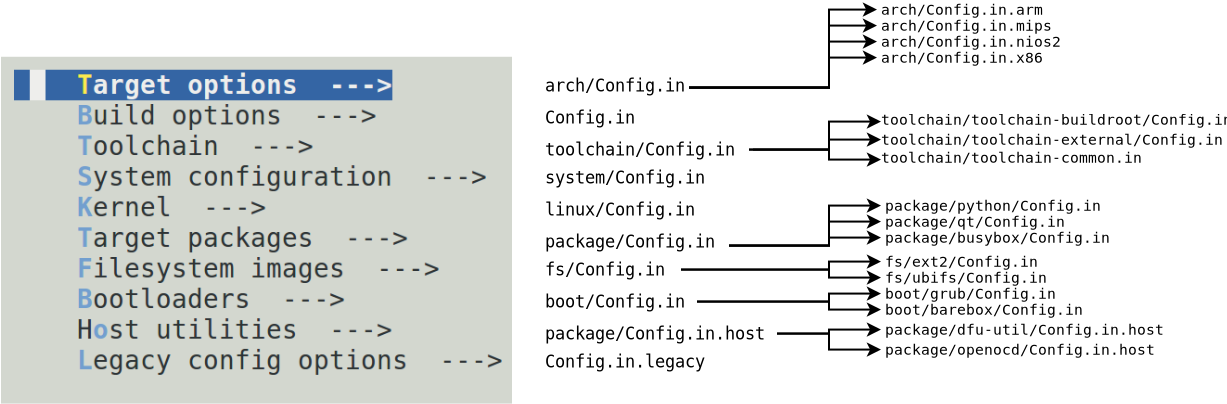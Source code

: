 <?xml version="1.0" encoding="UTF-8"?>
<dia:diagram xmlns:dia="http://www.lysator.liu.se/~alla/dia/">
  <dia:layer name="Arrière-plan" visible="true" connectable="true" active="true">
    <dia:object type="Standard - Text" version="1" id="O0">
      <dia:attribute name="obj_pos">
        <dia:point val="38.6,8.4"/>
      </dia:attribute>
      <dia:attribute name="obj_bb">
        <dia:rectangle val="38.6,7.971;44.515,8.829"/>
      </dia:attribute>
      <dia:attribute name="text">
        <dia:composite type="text">
          <dia:attribute name="string">
            <dia:string>#arch/Config.in#</dia:string>
          </dia:attribute>
          <dia:attribute name="font">
            <dia:font family="Inconsolata" style="48" name="Courier"/>
          </dia:attribute>
          <dia:attribute name="height">
            <dia:real val="1.058"/>
          </dia:attribute>
          <dia:attribute name="pos">
            <dia:point val="38.6,8.679"/>
          </dia:attribute>
          <dia:attribute name="color">
            <dia:color val="#000000ff"/>
          </dia:attribute>
          <dia:attribute name="alignment">
            <dia:enum val="0"/>
          </dia:attribute>
        </dia:composite>
      </dia:attribute>
      <dia:attribute name="valign">
        <dia:enum val="2"/>
      </dia:attribute>
    </dia:object>
    <dia:object type="Standard - Text" version="1" id="O1">
      <dia:attribute name="obj_pos">
        <dia:point val="38.6,10"/>
      </dia:attribute>
      <dia:attribute name="obj_bb">
        <dia:rectangle val="38.6,9.571;42.403,10.429"/>
      </dia:attribute>
      <dia:attribute name="text">
        <dia:composite type="text">
          <dia:attribute name="string">
            <dia:string>#Config.in#</dia:string>
          </dia:attribute>
          <dia:attribute name="font">
            <dia:font family="Inconsolata" style="48" name="Courier"/>
          </dia:attribute>
          <dia:attribute name="height">
            <dia:real val="1.058"/>
          </dia:attribute>
          <dia:attribute name="pos">
            <dia:point val="38.6,10.279"/>
          </dia:attribute>
          <dia:attribute name="color">
            <dia:color val="#000000ff"/>
          </dia:attribute>
          <dia:attribute name="alignment">
            <dia:enum val="0"/>
          </dia:attribute>
        </dia:composite>
      </dia:attribute>
      <dia:attribute name="valign">
        <dia:enum val="2"/>
      </dia:attribute>
    </dia:object>
    <dia:object type="Standard - Text" version="1" id="O2">
      <dia:attribute name="obj_pos">
        <dia:point val="38.6,11.6"/>
      </dia:attribute>
      <dia:attribute name="obj_bb">
        <dia:rectangle val="38.6,11.171;46.627,12.029"/>
      </dia:attribute>
      <dia:attribute name="text">
        <dia:composite type="text">
          <dia:attribute name="string">
            <dia:string>#toolchain/Config.in#</dia:string>
          </dia:attribute>
          <dia:attribute name="font">
            <dia:font family="Inconsolata" style="48" name="Courier"/>
          </dia:attribute>
          <dia:attribute name="height">
            <dia:real val="1.058"/>
          </dia:attribute>
          <dia:attribute name="pos">
            <dia:point val="38.6,11.879"/>
          </dia:attribute>
          <dia:attribute name="color">
            <dia:color val="#000000ff"/>
          </dia:attribute>
          <dia:attribute name="alignment">
            <dia:enum val="0"/>
          </dia:attribute>
        </dia:composite>
      </dia:attribute>
      <dia:attribute name="valign">
        <dia:enum val="2"/>
      </dia:attribute>
    </dia:object>
    <dia:object type="Standard - Text" version="1" id="O3">
      <dia:attribute name="obj_pos">
        <dia:point val="38.6,13"/>
      </dia:attribute>
      <dia:attribute name="obj_bb">
        <dia:rectangle val="38.6,12.571;45.36,13.429"/>
      </dia:attribute>
      <dia:attribute name="text">
        <dia:composite type="text">
          <dia:attribute name="string">
            <dia:string>#system/Config.in#</dia:string>
          </dia:attribute>
          <dia:attribute name="font">
            <dia:font family="Inconsolata" style="48" name="Courier"/>
          </dia:attribute>
          <dia:attribute name="height">
            <dia:real val="1.058"/>
          </dia:attribute>
          <dia:attribute name="pos">
            <dia:point val="38.6,13.279"/>
          </dia:attribute>
          <dia:attribute name="color">
            <dia:color val="#000000ff"/>
          </dia:attribute>
          <dia:attribute name="alignment">
            <dia:enum val="0"/>
          </dia:attribute>
        </dia:composite>
      </dia:attribute>
      <dia:attribute name="valign">
        <dia:enum val="2"/>
      </dia:attribute>
    </dia:object>
    <dia:object type="Standard - Text" version="1" id="O4">
      <dia:attribute name="obj_pos">
        <dia:point val="38.6,14.6"/>
      </dia:attribute>
      <dia:attribute name="obj_bb">
        <dia:rectangle val="38.6,14.171;44.938,15.029"/>
      </dia:attribute>
      <dia:attribute name="text">
        <dia:composite type="text">
          <dia:attribute name="string">
            <dia:string>#linux/Config.in#</dia:string>
          </dia:attribute>
          <dia:attribute name="font">
            <dia:font family="Inconsolata" style="48" name="Courier"/>
          </dia:attribute>
          <dia:attribute name="height">
            <dia:real val="1.058"/>
          </dia:attribute>
          <dia:attribute name="pos">
            <dia:point val="38.6,14.879"/>
          </dia:attribute>
          <dia:attribute name="color">
            <dia:color val="#000000ff"/>
          </dia:attribute>
          <dia:attribute name="alignment">
            <dia:enum val="0"/>
          </dia:attribute>
        </dia:composite>
      </dia:attribute>
      <dia:attribute name="valign">
        <dia:enum val="2"/>
      </dia:attribute>
    </dia:object>
    <dia:object type="Standard - Text" version="1" id="O5">
      <dia:attribute name="obj_pos">
        <dia:point val="38.6,16.2"/>
      </dia:attribute>
      <dia:attribute name="obj_bb">
        <dia:rectangle val="38.6,15.771;45.782,16.629"/>
      </dia:attribute>
      <dia:attribute name="text">
        <dia:composite type="text">
          <dia:attribute name="string">
            <dia:string>#package/Config.in#</dia:string>
          </dia:attribute>
          <dia:attribute name="font">
            <dia:font family="Inconsolata" style="48" name="Courier"/>
          </dia:attribute>
          <dia:attribute name="height">
            <dia:real val="1.058"/>
          </dia:attribute>
          <dia:attribute name="pos">
            <dia:point val="38.6,16.479"/>
          </dia:attribute>
          <dia:attribute name="color">
            <dia:color val="#000000ff"/>
          </dia:attribute>
          <dia:attribute name="alignment">
            <dia:enum val="0"/>
          </dia:attribute>
        </dia:composite>
      </dia:attribute>
      <dia:attribute name="valign">
        <dia:enum val="2"/>
      </dia:attribute>
    </dia:object>
    <dia:object type="Standard - Text" version="1" id="O6">
      <dia:attribute name="obj_pos">
        <dia:point val="38.6,17.6"/>
      </dia:attribute>
      <dia:attribute name="obj_bb">
        <dia:rectangle val="38.6,17.171;43.67,18.029"/>
      </dia:attribute>
      <dia:attribute name="text">
        <dia:composite type="text">
          <dia:attribute name="string">
            <dia:string>#fs/Config.in#</dia:string>
          </dia:attribute>
          <dia:attribute name="font">
            <dia:font family="Inconsolata" style="48" name="Courier"/>
          </dia:attribute>
          <dia:attribute name="height">
            <dia:real val="1.058"/>
          </dia:attribute>
          <dia:attribute name="pos">
            <dia:point val="38.6,17.879"/>
          </dia:attribute>
          <dia:attribute name="color">
            <dia:color val="#000000ff"/>
          </dia:attribute>
          <dia:attribute name="alignment">
            <dia:enum val="0"/>
          </dia:attribute>
        </dia:composite>
      </dia:attribute>
      <dia:attribute name="valign">
        <dia:enum val="2"/>
      </dia:attribute>
    </dia:object>
    <dia:object type="Standard - Text" version="1" id="O7">
      <dia:attribute name="obj_pos">
        <dia:point val="38.6,19.2"/>
      </dia:attribute>
      <dia:attribute name="obj_bb">
        <dia:rectangle val="38.6,18.771;44.515,19.629"/>
      </dia:attribute>
      <dia:attribute name="text">
        <dia:composite type="text">
          <dia:attribute name="string">
            <dia:string>#boot/Config.in#</dia:string>
          </dia:attribute>
          <dia:attribute name="font">
            <dia:font family="Inconsolata" style="48" name="Courier"/>
          </dia:attribute>
          <dia:attribute name="height">
            <dia:real val="1.058"/>
          </dia:attribute>
          <dia:attribute name="pos">
            <dia:point val="38.6,19.479"/>
          </dia:attribute>
          <dia:attribute name="color">
            <dia:color val="#000000ff"/>
          </dia:attribute>
          <dia:attribute name="alignment">
            <dia:enum val="0"/>
          </dia:attribute>
        </dia:composite>
      </dia:attribute>
      <dia:attribute name="valign">
        <dia:enum val="2"/>
      </dia:attribute>
    </dia:object>
    <dia:object type="Standard - Text" version="1" id="O8">
      <dia:attribute name="obj_pos">
        <dia:point val="38.6,20.8"/>
      </dia:attribute>
      <dia:attribute name="obj_bb">
        <dia:rectangle val="38.6,20.371;47.895,21.229"/>
      </dia:attribute>
      <dia:attribute name="text">
        <dia:composite type="text">
          <dia:attribute name="string">
            <dia:string>#package/Config.in.host#</dia:string>
          </dia:attribute>
          <dia:attribute name="font">
            <dia:font family="Inconsolata" style="48" name="Courier"/>
          </dia:attribute>
          <dia:attribute name="height">
            <dia:real val="1.058"/>
          </dia:attribute>
          <dia:attribute name="pos">
            <dia:point val="38.6,21.079"/>
          </dia:attribute>
          <dia:attribute name="color">
            <dia:color val="#000000ff"/>
          </dia:attribute>
          <dia:attribute name="alignment">
            <dia:enum val="0"/>
          </dia:attribute>
        </dia:composite>
      </dia:attribute>
      <dia:attribute name="valign">
        <dia:enum val="2"/>
      </dia:attribute>
    </dia:object>
    <dia:object type="Standard - Text" version="1" id="O9">
      <dia:attribute name="obj_pos">
        <dia:point val="38.6,22.2"/>
      </dia:attribute>
      <dia:attribute name="obj_bb">
        <dia:rectangle val="38.6,21.771;45.36,22.629"/>
      </dia:attribute>
      <dia:attribute name="text">
        <dia:composite type="text">
          <dia:attribute name="string">
            <dia:string>#Config.in.legacy#</dia:string>
          </dia:attribute>
          <dia:attribute name="font">
            <dia:font family="Inconsolata" style="48" name="Courier"/>
          </dia:attribute>
          <dia:attribute name="height">
            <dia:real val="1.058"/>
          </dia:attribute>
          <dia:attribute name="pos">
            <dia:point val="38.6,22.479"/>
          </dia:attribute>
          <dia:attribute name="color">
            <dia:color val="#000000ff"/>
          </dia:attribute>
          <dia:attribute name="alignment">
            <dia:enum val="0"/>
          </dia:attribute>
        </dia:composite>
      </dia:attribute>
      <dia:attribute name="valign">
        <dia:enum val="2"/>
      </dia:attribute>
    </dia:object>
    <dia:object type="Standard - Text" version="1" id="O10">
      <dia:attribute name="obj_pos">
        <dia:point val="55.4,4.6"/>
      </dia:attribute>
      <dia:attribute name="obj_bb">
        <dia:rectangle val="55.4,4.229;62.015,4.971"/>
      </dia:attribute>
      <dia:attribute name="text">
        <dia:composite type="text">
          <dia:attribute name="string">
            <dia:string>#arch/Config.in.arm#</dia:string>
          </dia:attribute>
          <dia:attribute name="font">
            <dia:font family="Inconsolata" style="48" name="Courier"/>
          </dia:attribute>
          <dia:attribute name="height">
            <dia:real val="0.917"/>
          </dia:attribute>
          <dia:attribute name="pos">
            <dia:point val="55.4,4.841"/>
          </dia:attribute>
          <dia:attribute name="color">
            <dia:color val="#000000ff"/>
          </dia:attribute>
          <dia:attribute name="alignment">
            <dia:enum val="0"/>
          </dia:attribute>
        </dia:composite>
      </dia:attribute>
      <dia:attribute name="valign">
        <dia:enum val="2"/>
      </dia:attribute>
    </dia:object>
    <dia:object type="Standard - Text" version="1" id="O11">
      <dia:attribute name="obj_pos">
        <dia:point val="55.4,5.4"/>
      </dia:attribute>
      <dia:attribute name="obj_bb">
        <dia:rectangle val="55.4,5.029;62.383,5.771"/>
      </dia:attribute>
      <dia:attribute name="text">
        <dia:composite type="text">
          <dia:attribute name="string">
            <dia:string>#arch/Config.in.mips#</dia:string>
          </dia:attribute>
          <dia:attribute name="font">
            <dia:font family="Inconsolata" style="48" name="Courier"/>
          </dia:attribute>
          <dia:attribute name="height">
            <dia:real val="0.917"/>
          </dia:attribute>
          <dia:attribute name="pos">
            <dia:point val="55.4,5.641"/>
          </dia:attribute>
          <dia:attribute name="color">
            <dia:color val="#000000ff"/>
          </dia:attribute>
          <dia:attribute name="alignment">
            <dia:enum val="0"/>
          </dia:attribute>
        </dia:composite>
      </dia:attribute>
      <dia:attribute name="valign">
        <dia:enum val="2"/>
      </dia:attribute>
    </dia:object>
    <dia:object type="Standard - Text" version="1" id="O12">
      <dia:attribute name="obj_pos">
        <dia:point val="55.4,7"/>
      </dia:attribute>
      <dia:attribute name="obj_bb">
        <dia:rectangle val="55.4,6.629;62.015,7.371"/>
      </dia:attribute>
      <dia:attribute name="text">
        <dia:composite type="text">
          <dia:attribute name="string">
            <dia:string>#arch/Config.in.x86#</dia:string>
          </dia:attribute>
          <dia:attribute name="font">
            <dia:font family="Inconsolata" style="48" name="Courier"/>
          </dia:attribute>
          <dia:attribute name="height">
            <dia:real val="0.917"/>
          </dia:attribute>
          <dia:attribute name="pos">
            <dia:point val="55.4,7.241"/>
          </dia:attribute>
          <dia:attribute name="color">
            <dia:color val="#000000ff"/>
          </dia:attribute>
          <dia:attribute name="alignment">
            <dia:enum val="0"/>
          </dia:attribute>
        </dia:composite>
      </dia:attribute>
      <dia:attribute name="valign">
        <dia:enum val="2"/>
      </dia:attribute>
    </dia:object>
    <dia:object type="Standard - Text" version="1" id="O13">
      <dia:attribute name="obj_pos">
        <dia:point val="55.4,6.2"/>
      </dia:attribute>
      <dia:attribute name="obj_bb">
        <dia:rectangle val="55.4,5.829;62.75,6.571"/>
      </dia:attribute>
      <dia:attribute name="text">
        <dia:composite type="text">
          <dia:attribute name="string">
            <dia:string>#arch/Config.in.nios2#</dia:string>
          </dia:attribute>
          <dia:attribute name="font">
            <dia:font family="Inconsolata" style="48" name="Courier"/>
          </dia:attribute>
          <dia:attribute name="height">
            <dia:real val="0.917"/>
          </dia:attribute>
          <dia:attribute name="pos">
            <dia:point val="55.4,6.441"/>
          </dia:attribute>
          <dia:attribute name="color">
            <dia:color val="#000000ff"/>
          </dia:attribute>
          <dia:attribute name="alignment">
            <dia:enum val="0"/>
          </dia:attribute>
        </dia:composite>
      </dia:attribute>
      <dia:attribute name="valign">
        <dia:enum val="2"/>
      </dia:attribute>
    </dia:object>
    <dia:object type="Standard - ZigZagLine" version="1" id="O14">
      <dia:attribute name="obj_pos">
        <dia:point val="45.8,8.5"/>
      </dia:attribute>
      <dia:attribute name="obj_bb">
        <dia:rectangle val="45.75,5.038;55.25,8.55"/>
      </dia:attribute>
      <dia:attribute name="orth_points">
        <dia:point val="45.8,8.5"/>
        <dia:point val="52.8,8.5"/>
        <dia:point val="52.8,5.4"/>
        <dia:point val="55.2,5.4"/>
      </dia:attribute>
      <dia:attribute name="orth_orient">
        <dia:enum val="0"/>
        <dia:enum val="1"/>
        <dia:enum val="0"/>
      </dia:attribute>
      <dia:attribute name="autorouting">
        <dia:boolean val="false"/>
      </dia:attribute>
      <dia:attribute name="end_arrow">
        <dia:enum val="22"/>
      </dia:attribute>
      <dia:attribute name="end_arrow_length">
        <dia:real val="0.5"/>
      </dia:attribute>
      <dia:attribute name="end_arrow_width">
        <dia:real val="0.5"/>
      </dia:attribute>
    </dia:object>
    <dia:object type="Standard - ZigZagLine" version="1" id="O15">
      <dia:attribute name="obj_pos">
        <dia:point val="45.8,8.5"/>
      </dia:attribute>
      <dia:attribute name="obj_bb">
        <dia:rectangle val="45.75,5.838;55.25,8.55"/>
      </dia:attribute>
      <dia:attribute name="orth_points">
        <dia:point val="45.8,8.5"/>
        <dia:point val="52.8,8.5"/>
        <dia:point val="52.8,6.2"/>
        <dia:point val="55.2,6.2"/>
      </dia:attribute>
      <dia:attribute name="orth_orient">
        <dia:enum val="0"/>
        <dia:enum val="1"/>
        <dia:enum val="0"/>
      </dia:attribute>
      <dia:attribute name="autorouting">
        <dia:boolean val="false"/>
      </dia:attribute>
      <dia:attribute name="end_arrow">
        <dia:enum val="22"/>
      </dia:attribute>
      <dia:attribute name="end_arrow_length">
        <dia:real val="0.5"/>
      </dia:attribute>
      <dia:attribute name="end_arrow_width">
        <dia:real val="0.5"/>
      </dia:attribute>
    </dia:object>
    <dia:object type="Standard - ZigZagLine" version="1" id="O16">
      <dia:attribute name="obj_pos">
        <dia:point val="45.8,8.5"/>
      </dia:attribute>
      <dia:attribute name="obj_bb">
        <dia:rectangle val="45.75,6.638;55.25,8.55"/>
      </dia:attribute>
      <dia:attribute name="orth_points">
        <dia:point val="45.8,8.5"/>
        <dia:point val="52.8,8.5"/>
        <dia:point val="52.8,7"/>
        <dia:point val="55.2,7"/>
      </dia:attribute>
      <dia:attribute name="orth_orient">
        <dia:enum val="0"/>
        <dia:enum val="1"/>
        <dia:enum val="0"/>
      </dia:attribute>
      <dia:attribute name="autorouting">
        <dia:boolean val="false"/>
      </dia:attribute>
      <dia:attribute name="end_arrow">
        <dia:enum val="22"/>
      </dia:attribute>
      <dia:attribute name="end_arrow_length">
        <dia:real val="0.5"/>
      </dia:attribute>
      <dia:attribute name="end_arrow_width">
        <dia:real val="0.5"/>
      </dia:attribute>
    </dia:object>
    <dia:object type="Standard - Text" version="1" id="O17">
      <dia:attribute name="obj_pos">
        <dia:point val="55.4,10.1"/>
      </dia:attribute>
      <dia:attribute name="obj_bb">
        <dia:rectangle val="55.4,9.729;69.733,10.471"/>
      </dia:attribute>
      <dia:attribute name="text">
        <dia:composite type="text">
          <dia:attribute name="string">
            <dia:string>#toolchain/toolchain-buildroot/Config.in#</dia:string>
          </dia:attribute>
          <dia:attribute name="font">
            <dia:font family="Inconsolata" style="48" name="Courier"/>
          </dia:attribute>
          <dia:attribute name="height">
            <dia:real val="0.917"/>
          </dia:attribute>
          <dia:attribute name="pos">
            <dia:point val="55.4,10.341"/>
          </dia:attribute>
          <dia:attribute name="color">
            <dia:color val="#000000ff"/>
          </dia:attribute>
          <dia:attribute name="alignment">
            <dia:enum val="0"/>
          </dia:attribute>
        </dia:composite>
      </dia:attribute>
      <dia:attribute name="valign">
        <dia:enum val="2"/>
      </dia:attribute>
    </dia:object>
    <dia:object type="Standard - Text" version="1" id="O18">
      <dia:attribute name="obj_pos">
        <dia:point val="55.4,11.1"/>
      </dia:attribute>
      <dia:attribute name="obj_bb">
        <dia:rectangle val="55.4,10.729;69.365,11.471"/>
      </dia:attribute>
      <dia:attribute name="text">
        <dia:composite type="text">
          <dia:attribute name="string">
            <dia:string>#toolchain/toolchain-external/Config.in#</dia:string>
          </dia:attribute>
          <dia:attribute name="font">
            <dia:font family="Inconsolata" style="48" name="Courier"/>
          </dia:attribute>
          <dia:attribute name="height">
            <dia:real val="0.917"/>
          </dia:attribute>
          <dia:attribute name="pos">
            <dia:point val="55.4,11.341"/>
          </dia:attribute>
          <dia:attribute name="color">
            <dia:color val="#000000ff"/>
          </dia:attribute>
          <dia:attribute name="alignment">
            <dia:enum val="0"/>
          </dia:attribute>
        </dia:composite>
      </dia:attribute>
      <dia:attribute name="valign">
        <dia:enum val="2"/>
      </dia:attribute>
    </dia:object>
    <dia:object type="Standard - Text" version="1" id="O19">
      <dia:attribute name="obj_pos">
        <dia:point val="55.4,12"/>
      </dia:attribute>
      <dia:attribute name="obj_bb">
        <dia:rectangle val="55.4,11.629;66.058,12.371"/>
      </dia:attribute>
      <dia:attribute name="text">
        <dia:composite type="text">
          <dia:attribute name="string">
            <dia:string>#toolchain/toolchain-common.in#</dia:string>
          </dia:attribute>
          <dia:attribute name="font">
            <dia:font family="Inconsolata" style="48" name="Courier"/>
          </dia:attribute>
          <dia:attribute name="height">
            <dia:real val="0.917"/>
          </dia:attribute>
          <dia:attribute name="pos">
            <dia:point val="55.4,12.241"/>
          </dia:attribute>
          <dia:attribute name="color">
            <dia:color val="#000000ff"/>
          </dia:attribute>
          <dia:attribute name="alignment">
            <dia:enum val="0"/>
          </dia:attribute>
        </dia:composite>
      </dia:attribute>
      <dia:attribute name="valign">
        <dia:enum val="2"/>
      </dia:attribute>
    </dia:object>
    <dia:object type="Standard - ZigZagLine" version="1" id="O20">
      <dia:attribute name="obj_pos">
        <dia:point val="48.8,11.6"/>
      </dia:attribute>
      <dia:attribute name="obj_bb">
        <dia:rectangle val="48.75,10.738;55.45,11.65"/>
      </dia:attribute>
      <dia:attribute name="orth_points">
        <dia:point val="48.8,11.6"/>
        <dia:point val="52.8,11.6"/>
        <dia:point val="52.8,11.1"/>
        <dia:point val="55.4,11.1"/>
      </dia:attribute>
      <dia:attribute name="orth_orient">
        <dia:enum val="0"/>
        <dia:enum val="1"/>
        <dia:enum val="0"/>
      </dia:attribute>
      <dia:attribute name="autorouting">
        <dia:boolean val="false"/>
      </dia:attribute>
      <dia:attribute name="end_arrow">
        <dia:enum val="22"/>
      </dia:attribute>
      <dia:attribute name="end_arrow_length">
        <dia:real val="0.5"/>
      </dia:attribute>
      <dia:attribute name="end_arrow_width">
        <dia:real val="0.5"/>
      </dia:attribute>
    </dia:object>
    <dia:object type="Standard - ZigZagLine" version="1" id="O21">
      <dia:attribute name="obj_pos">
        <dia:point val="48.8,11.6"/>
      </dia:attribute>
      <dia:attribute name="obj_bb">
        <dia:rectangle val="48.75,11.55;55.45,12.462"/>
      </dia:attribute>
      <dia:attribute name="orth_points">
        <dia:point val="48.8,11.6"/>
        <dia:point val="52.8,11.6"/>
        <dia:point val="52.8,12.1"/>
        <dia:point val="55.4,12.1"/>
      </dia:attribute>
      <dia:attribute name="orth_orient">
        <dia:enum val="0"/>
        <dia:enum val="1"/>
        <dia:enum val="0"/>
      </dia:attribute>
      <dia:attribute name="autorouting">
        <dia:boolean val="false"/>
      </dia:attribute>
      <dia:attribute name="end_arrow">
        <dia:enum val="22"/>
      </dia:attribute>
      <dia:attribute name="end_arrow_length">
        <dia:real val="0.5"/>
      </dia:attribute>
      <dia:attribute name="end_arrow_width">
        <dia:real val="0.5"/>
      </dia:attribute>
    </dia:object>
    <dia:object type="Standard - Text" version="1" id="O22">
      <dia:attribute name="obj_pos">
        <dia:point val="55.6,14.4"/>
      </dia:attribute>
      <dia:attribute name="obj_bb">
        <dia:rectangle val="55.6,14.029;64.42,14.771"/>
      </dia:attribute>
      <dia:attribute name="text">
        <dia:composite type="text">
          <dia:attribute name="string">
            <dia:string>#package/python/Config.in#</dia:string>
          </dia:attribute>
          <dia:attribute name="font">
            <dia:font family="Inconsolata" style="48" name="Courier"/>
          </dia:attribute>
          <dia:attribute name="height">
            <dia:real val="0.917"/>
          </dia:attribute>
          <dia:attribute name="pos">
            <dia:point val="55.6,14.641"/>
          </dia:attribute>
          <dia:attribute name="color">
            <dia:color val="#000000ff"/>
          </dia:attribute>
          <dia:attribute name="alignment">
            <dia:enum val="0"/>
          </dia:attribute>
        </dia:composite>
      </dia:attribute>
      <dia:attribute name="valign">
        <dia:enum val="2"/>
      </dia:attribute>
    </dia:object>
    <dia:object type="Standard - Text" version="1" id="O23">
      <dia:attribute name="obj_pos">
        <dia:point val="55.6,15.2"/>
      </dia:attribute>
      <dia:attribute name="obj_bb">
        <dia:rectangle val="55.6,14.829;62.95,15.571"/>
      </dia:attribute>
      <dia:attribute name="text">
        <dia:composite type="text">
          <dia:attribute name="string">
            <dia:string>#package/qt/Config.in#</dia:string>
          </dia:attribute>
          <dia:attribute name="font">
            <dia:font family="Inconsolata" style="48" name="Courier"/>
          </dia:attribute>
          <dia:attribute name="height">
            <dia:real val="0.917"/>
          </dia:attribute>
          <dia:attribute name="pos">
            <dia:point val="55.6,15.441"/>
          </dia:attribute>
          <dia:attribute name="color">
            <dia:color val="#000000ff"/>
          </dia:attribute>
          <dia:attribute name="alignment">
            <dia:enum val="0"/>
          </dia:attribute>
        </dia:composite>
      </dia:attribute>
      <dia:attribute name="valign">
        <dia:enum val="2"/>
      </dia:attribute>
    </dia:object>
    <dia:object type="Standard - Text" version="1" id="O24">
      <dia:attribute name="obj_pos">
        <dia:point val="55.6,16"/>
      </dia:attribute>
      <dia:attribute name="obj_bb">
        <dia:rectangle val="55.6,15.629;64.787,16.371"/>
      </dia:attribute>
      <dia:attribute name="text">
        <dia:composite type="text">
          <dia:attribute name="string">
            <dia:string>#package/busybox/Config.in#</dia:string>
          </dia:attribute>
          <dia:attribute name="font">
            <dia:font family="Inconsolata" style="48" name="Courier"/>
          </dia:attribute>
          <dia:attribute name="height">
            <dia:real val="0.917"/>
          </dia:attribute>
          <dia:attribute name="pos">
            <dia:point val="55.6,16.241"/>
          </dia:attribute>
          <dia:attribute name="color">
            <dia:color val="#000000ff"/>
          </dia:attribute>
          <dia:attribute name="alignment">
            <dia:enum val="0"/>
          </dia:attribute>
        </dia:composite>
      </dia:attribute>
      <dia:attribute name="valign">
        <dia:enum val="2"/>
      </dia:attribute>
    </dia:object>
    <dia:object type="Standard - ZigZagLine" version="1" id="O25">
      <dia:attribute name="obj_pos">
        <dia:point val="47.8,16.4"/>
      </dia:attribute>
      <dia:attribute name="obj_bb">
        <dia:rectangle val="47.75,14.838;55.45,16.45"/>
      </dia:attribute>
      <dia:attribute name="orth_points">
        <dia:point val="47.8,16.4"/>
        <dia:point val="52.8,16.4"/>
        <dia:point val="52.8,15.2"/>
        <dia:point val="55.4,15.2"/>
      </dia:attribute>
      <dia:attribute name="orth_orient">
        <dia:enum val="0"/>
        <dia:enum val="1"/>
        <dia:enum val="0"/>
      </dia:attribute>
      <dia:attribute name="autorouting">
        <dia:boolean val="false"/>
      </dia:attribute>
      <dia:attribute name="end_arrow">
        <dia:enum val="22"/>
      </dia:attribute>
      <dia:attribute name="end_arrow_length">
        <dia:real val="0.5"/>
      </dia:attribute>
      <dia:attribute name="end_arrow_width">
        <dia:real val="0.5"/>
      </dia:attribute>
    </dia:object>
    <dia:object type="Standard - ZigZagLine" version="1" id="O26">
      <dia:attribute name="obj_pos">
        <dia:point val="47.8,16.4"/>
      </dia:attribute>
      <dia:attribute name="obj_bb">
        <dia:rectangle val="47.75,15.638;55.45,16.45"/>
      </dia:attribute>
      <dia:attribute name="orth_points">
        <dia:point val="47.8,16.4"/>
        <dia:point val="52.8,16.4"/>
        <dia:point val="52.8,16"/>
        <dia:point val="55.4,16"/>
      </dia:attribute>
      <dia:attribute name="orth_orient">
        <dia:enum val="0"/>
        <dia:enum val="1"/>
        <dia:enum val="0"/>
      </dia:attribute>
      <dia:attribute name="autorouting">
        <dia:boolean val="false"/>
      </dia:attribute>
      <dia:attribute name="end_arrow">
        <dia:enum val="22"/>
      </dia:attribute>
      <dia:attribute name="end_arrow_length">
        <dia:real val="0.5"/>
      </dia:attribute>
      <dia:attribute name="end_arrow_width">
        <dia:real val="0.5"/>
      </dia:attribute>
    </dia:object>
    <dia:object type="Standard - Text" version="1" id="O27">
      <dia:attribute name="obj_pos">
        <dia:point val="55.6,19.6"/>
      </dia:attribute>
      <dia:attribute name="obj_bb">
        <dia:rectangle val="55.6,19.229;63.685,19.971"/>
      </dia:attribute>
      <dia:attribute name="text">
        <dia:composite type="text">
          <dia:attribute name="string">
            <dia:string>#boot/barebox/Config.in#</dia:string>
          </dia:attribute>
          <dia:attribute name="font">
            <dia:font family="Inconsolata" style="48" name="Courier"/>
          </dia:attribute>
          <dia:attribute name="height">
            <dia:real val="0.917"/>
          </dia:attribute>
          <dia:attribute name="pos">
            <dia:point val="55.6,19.841"/>
          </dia:attribute>
          <dia:attribute name="color">
            <dia:color val="#000000ff"/>
          </dia:attribute>
          <dia:attribute name="alignment">
            <dia:enum val="0"/>
          </dia:attribute>
        </dia:composite>
      </dia:attribute>
      <dia:attribute name="valign">
        <dia:enum val="2"/>
      </dia:attribute>
    </dia:object>
    <dia:object type="Standard - Text" version="1" id="O28">
      <dia:attribute name="obj_pos">
        <dia:point val="55.6,18.8"/>
      </dia:attribute>
      <dia:attribute name="obj_bb">
        <dia:rectangle val="55.6,18.429;62.583,19.171"/>
      </dia:attribute>
      <dia:attribute name="text">
        <dia:composite type="text">
          <dia:attribute name="string">
            <dia:string>#boot/grub/Config.in#</dia:string>
          </dia:attribute>
          <dia:attribute name="font">
            <dia:font family="Inconsolata" style="48" name="Courier"/>
          </dia:attribute>
          <dia:attribute name="height">
            <dia:real val="0.917"/>
          </dia:attribute>
          <dia:attribute name="pos">
            <dia:point val="55.6,19.041"/>
          </dia:attribute>
          <dia:attribute name="color">
            <dia:color val="#000000ff"/>
          </dia:attribute>
          <dia:attribute name="alignment">
            <dia:enum val="0"/>
          </dia:attribute>
        </dia:composite>
      </dia:attribute>
      <dia:attribute name="valign">
        <dia:enum val="2"/>
      </dia:attribute>
    </dia:object>
    <dia:object type="Standard - Text" version="1" id="O29">
      <dia:attribute name="obj_pos">
        <dia:point val="55.6,18"/>
      </dia:attribute>
      <dia:attribute name="obj_bb">
        <dia:rectangle val="55.6,17.629;62.215,18.371"/>
      </dia:attribute>
      <dia:attribute name="text">
        <dia:composite type="text">
          <dia:attribute name="string">
            <dia:string>#fs/ubifs/Config.in#</dia:string>
          </dia:attribute>
          <dia:attribute name="font">
            <dia:font family="Inconsolata" style="48" name="Courier"/>
          </dia:attribute>
          <dia:attribute name="height">
            <dia:real val="0.917"/>
          </dia:attribute>
          <dia:attribute name="pos">
            <dia:point val="55.6,18.241"/>
          </dia:attribute>
          <dia:attribute name="color">
            <dia:color val="#000000ff"/>
          </dia:attribute>
          <dia:attribute name="alignment">
            <dia:enum val="0"/>
          </dia:attribute>
        </dia:composite>
      </dia:attribute>
      <dia:attribute name="valign">
        <dia:enum val="2"/>
      </dia:attribute>
    </dia:object>
    <dia:object type="Standard - Text" version="1" id="O30">
      <dia:attribute name="obj_pos">
        <dia:point val="55.6,17.2"/>
      </dia:attribute>
      <dia:attribute name="obj_bb">
        <dia:rectangle val="55.6,16.829;61.847,17.571"/>
      </dia:attribute>
      <dia:attribute name="text">
        <dia:composite type="text">
          <dia:attribute name="string">
            <dia:string>#fs/ext2/Config.in#</dia:string>
          </dia:attribute>
          <dia:attribute name="font">
            <dia:font family="Inconsolata" style="48" name="Courier"/>
          </dia:attribute>
          <dia:attribute name="height">
            <dia:real val="0.917"/>
          </dia:attribute>
          <dia:attribute name="pos">
            <dia:point val="55.6,17.441"/>
          </dia:attribute>
          <dia:attribute name="color">
            <dia:color val="#000000ff"/>
          </dia:attribute>
          <dia:attribute name="alignment">
            <dia:enum val="0"/>
          </dia:attribute>
        </dia:composite>
      </dia:attribute>
      <dia:attribute name="valign">
        <dia:enum val="2"/>
      </dia:attribute>
    </dia:object>
    <dia:object type="Standard - ZigZagLine" version="1" id="O31">
      <dia:attribute name="obj_pos">
        <dia:point val="45.4,17.6"/>
      </dia:attribute>
      <dia:attribute name="obj_bb">
        <dia:rectangle val="45.35,16.838;55.45,17.65"/>
      </dia:attribute>
      <dia:attribute name="orth_points">
        <dia:point val="45.4,17.6"/>
        <dia:point val="52.8,17.6"/>
        <dia:point val="52.8,17.2"/>
        <dia:point val="55.4,17.2"/>
      </dia:attribute>
      <dia:attribute name="orth_orient">
        <dia:enum val="0"/>
        <dia:enum val="1"/>
        <dia:enum val="0"/>
      </dia:attribute>
      <dia:attribute name="autorouting">
        <dia:boolean val="false"/>
      </dia:attribute>
      <dia:attribute name="end_arrow">
        <dia:enum val="22"/>
      </dia:attribute>
      <dia:attribute name="end_arrow_length">
        <dia:real val="0.5"/>
      </dia:attribute>
      <dia:attribute name="end_arrow_width">
        <dia:real val="0.5"/>
      </dia:attribute>
    </dia:object>
    <dia:object type="Standard - ZigZagLine" version="1" id="O32">
      <dia:attribute name="obj_pos">
        <dia:point val="45.4,17.6"/>
      </dia:attribute>
      <dia:attribute name="obj_bb">
        <dia:rectangle val="45.35,17.55;55.45,18.362"/>
      </dia:attribute>
      <dia:attribute name="orth_points">
        <dia:point val="45.4,17.6"/>
        <dia:point val="52.8,17.6"/>
        <dia:point val="52.8,18"/>
        <dia:point val="55.4,18"/>
      </dia:attribute>
      <dia:attribute name="orth_orient">
        <dia:enum val="0"/>
        <dia:enum val="1"/>
        <dia:enum val="0"/>
      </dia:attribute>
      <dia:attribute name="autorouting">
        <dia:boolean val="false"/>
      </dia:attribute>
      <dia:attribute name="end_arrow">
        <dia:enum val="22"/>
      </dia:attribute>
      <dia:attribute name="end_arrow_length">
        <dia:real val="0.5"/>
      </dia:attribute>
      <dia:attribute name="end_arrow_width">
        <dia:real val="0.5"/>
      </dia:attribute>
    </dia:object>
    <dia:object type="Standard - ZigZagLine" version="1" id="O33">
      <dia:attribute name="obj_pos">
        <dia:point val="46.2,19.2"/>
      </dia:attribute>
      <dia:attribute name="obj_bb">
        <dia:rectangle val="46.15,18.438;55.45,19.25"/>
      </dia:attribute>
      <dia:attribute name="orth_points">
        <dia:point val="46.2,19.2"/>
        <dia:point val="52.8,19.2"/>
        <dia:point val="52.8,18.8"/>
        <dia:point val="55.4,18.8"/>
      </dia:attribute>
      <dia:attribute name="orth_orient">
        <dia:enum val="0"/>
        <dia:enum val="1"/>
        <dia:enum val="0"/>
      </dia:attribute>
      <dia:attribute name="autorouting">
        <dia:boolean val="false"/>
      </dia:attribute>
      <dia:attribute name="end_arrow">
        <dia:enum val="22"/>
      </dia:attribute>
      <dia:attribute name="end_arrow_length">
        <dia:real val="0.5"/>
      </dia:attribute>
      <dia:attribute name="end_arrow_width">
        <dia:real val="0.5"/>
      </dia:attribute>
    </dia:object>
    <dia:object type="Standard - ZigZagLine" version="1" id="O34">
      <dia:attribute name="obj_pos">
        <dia:point val="46.2,19.2"/>
      </dia:attribute>
      <dia:attribute name="obj_bb">
        <dia:rectangle val="46.15,19.15;55.45,19.962"/>
      </dia:attribute>
      <dia:attribute name="orth_points">
        <dia:point val="46.2,19.2"/>
        <dia:point val="52.8,19.2"/>
        <dia:point val="52.8,19.6"/>
        <dia:point val="55.4,19.6"/>
      </dia:attribute>
      <dia:attribute name="orth_orient">
        <dia:enum val="0"/>
        <dia:enum val="1"/>
        <dia:enum val="0"/>
      </dia:attribute>
      <dia:attribute name="autorouting">
        <dia:boolean val="false"/>
      </dia:attribute>
      <dia:attribute name="end_arrow">
        <dia:enum val="22"/>
      </dia:attribute>
      <dia:attribute name="end_arrow_length">
        <dia:real val="0.5"/>
      </dia:attribute>
      <dia:attribute name="end_arrow_width">
        <dia:real val="0.5"/>
      </dia:attribute>
    </dia:object>
    <dia:object type="Standard - Text" version="1" id="O35">
      <dia:attribute name="obj_pos">
        <dia:point val="55.6,20.6"/>
      </dia:attribute>
      <dia:attribute name="obj_bb">
        <dia:rectangle val="55.6,20.229;66.993,20.971"/>
      </dia:attribute>
      <dia:attribute name="text">
        <dia:composite type="text">
          <dia:attribute name="string">
            <dia:string>#package/dfu-util/Config.in.host#</dia:string>
          </dia:attribute>
          <dia:attribute name="font">
            <dia:font family="Inconsolata" style="48" name="Courier"/>
          </dia:attribute>
          <dia:attribute name="height">
            <dia:real val="0.917"/>
          </dia:attribute>
          <dia:attribute name="pos">
            <dia:point val="55.6,20.841"/>
          </dia:attribute>
          <dia:attribute name="color">
            <dia:color val="#000000ff"/>
          </dia:attribute>
          <dia:attribute name="alignment">
            <dia:enum val="0"/>
          </dia:attribute>
        </dia:composite>
      </dia:attribute>
      <dia:attribute name="valign">
        <dia:enum val="2"/>
      </dia:attribute>
    </dia:object>
    <dia:object type="Standard - Text" version="1" id="O36">
      <dia:attribute name="obj_pos">
        <dia:point val="55.6,21.6"/>
      </dia:attribute>
      <dia:attribute name="obj_bb">
        <dia:rectangle val="55.6,21.229;66.625,21.971"/>
      </dia:attribute>
      <dia:attribute name="text">
        <dia:composite type="text">
          <dia:attribute name="string">
            <dia:string>#package/openocd/Config.in.host#</dia:string>
          </dia:attribute>
          <dia:attribute name="font">
            <dia:font family="Inconsolata" style="48" name="Courier"/>
          </dia:attribute>
          <dia:attribute name="height">
            <dia:real val="0.917"/>
          </dia:attribute>
          <dia:attribute name="pos">
            <dia:point val="55.6,21.841"/>
          </dia:attribute>
          <dia:attribute name="color">
            <dia:color val="#000000ff"/>
          </dia:attribute>
          <dia:attribute name="alignment">
            <dia:enum val="0"/>
          </dia:attribute>
        </dia:composite>
      </dia:attribute>
      <dia:attribute name="valign">
        <dia:enum val="2"/>
      </dia:attribute>
    </dia:object>
    <dia:object type="Standard - ZigZagLine" version="1" id="O37">
      <dia:attribute name="obj_pos">
        <dia:point val="50.2,20.8"/>
      </dia:attribute>
      <dia:attribute name="obj_bb">
        <dia:rectangle val="50.15,20.238;55.45,20.962"/>
      </dia:attribute>
      <dia:attribute name="orth_points">
        <dia:point val="50.2,20.8"/>
        <dia:point val="52.8,20.8"/>
        <dia:point val="52.8,20.6"/>
        <dia:point val="55.4,20.6"/>
      </dia:attribute>
      <dia:attribute name="orth_orient">
        <dia:enum val="0"/>
        <dia:enum val="1"/>
        <dia:enum val="0"/>
      </dia:attribute>
      <dia:attribute name="autorouting">
        <dia:boolean val="true"/>
      </dia:attribute>
      <dia:attribute name="end_arrow">
        <dia:enum val="22"/>
      </dia:attribute>
      <dia:attribute name="end_arrow_length">
        <dia:real val="0.5"/>
      </dia:attribute>
      <dia:attribute name="end_arrow_width">
        <dia:real val="0.5"/>
      </dia:attribute>
    </dia:object>
    <dia:object type="Standard - ZigZagLine" version="1" id="O38">
      <dia:attribute name="obj_pos">
        <dia:point val="50.2,20.8"/>
      </dia:attribute>
      <dia:attribute name="obj_bb">
        <dia:rectangle val="50.15,20.75;55.45,21.962"/>
      </dia:attribute>
      <dia:attribute name="orth_points">
        <dia:point val="50.2,20.8"/>
        <dia:point val="52.8,20.8"/>
        <dia:point val="52.8,21.6"/>
        <dia:point val="55.4,21.6"/>
      </dia:attribute>
      <dia:attribute name="orth_orient">
        <dia:enum val="0"/>
        <dia:enum val="1"/>
        <dia:enum val="0"/>
      </dia:attribute>
      <dia:attribute name="autorouting">
        <dia:boolean val="true"/>
      </dia:attribute>
      <dia:attribute name="end_arrow">
        <dia:enum val="22"/>
      </dia:attribute>
      <dia:attribute name="end_arrow_length">
        <dia:real val="0.5"/>
      </dia:attribute>
      <dia:attribute name="end_arrow_width">
        <dia:real val="0.5"/>
      </dia:attribute>
    </dia:object>
    <dia:object type="Standard - ZigZagLine" version="1" id="O39">
      <dia:attribute name="obj_pos">
        <dia:point val="47.8,16.4"/>
      </dia:attribute>
      <dia:attribute name="obj_bb">
        <dia:rectangle val="47.75,14.038;55.45,16.45"/>
      </dia:attribute>
      <dia:attribute name="orth_points">
        <dia:point val="47.8,16.4"/>
        <dia:point val="52.8,16.4"/>
        <dia:point val="52.8,14.4"/>
        <dia:point val="55.4,14.4"/>
      </dia:attribute>
      <dia:attribute name="orth_orient">
        <dia:enum val="0"/>
        <dia:enum val="1"/>
        <dia:enum val="0"/>
      </dia:attribute>
      <dia:attribute name="autorouting">
        <dia:boolean val="false"/>
      </dia:attribute>
      <dia:attribute name="end_arrow">
        <dia:enum val="22"/>
      </dia:attribute>
      <dia:attribute name="end_arrow_length">
        <dia:real val="0.5"/>
      </dia:attribute>
      <dia:attribute name="end_arrow_width">
        <dia:real val="0.5"/>
      </dia:attribute>
    </dia:object>
    <dia:object type="Standard - ZigZagLine" version="1" id="O40">
      <dia:attribute name="obj_pos">
        <dia:point val="49,11.6"/>
      </dia:attribute>
      <dia:attribute name="obj_bb">
        <dia:rectangle val="48.95,9.838;55.45,11.65"/>
      </dia:attribute>
      <dia:attribute name="orth_points">
        <dia:point val="49,11.6"/>
        <dia:point val="52.8,11.6"/>
        <dia:point val="52.8,10.2"/>
        <dia:point val="55.4,10.2"/>
      </dia:attribute>
      <dia:attribute name="orth_orient">
        <dia:enum val="0"/>
        <dia:enum val="1"/>
        <dia:enum val="0"/>
      </dia:attribute>
      <dia:attribute name="autorouting">
        <dia:boolean val="false"/>
      </dia:attribute>
      <dia:attribute name="end_arrow">
        <dia:enum val="22"/>
      </dia:attribute>
      <dia:attribute name="end_arrow_length">
        <dia:real val="0.5"/>
      </dia:attribute>
      <dia:attribute name="end_arrow_width">
        <dia:real val="0.5"/>
      </dia:attribute>
    </dia:object>
    <dia:object type="Standard - ZigZagLine" version="1" id="O41">
      <dia:attribute name="obj_pos">
        <dia:point val="45.8,8.5"/>
      </dia:attribute>
      <dia:attribute name="obj_bb">
        <dia:rectangle val="45.729,4.238;55.25,8.55"/>
      </dia:attribute>
      <dia:attribute name="orth_points">
        <dia:point val="45.8,8.5"/>
        <dia:point val="45.8,8.5"/>
        <dia:point val="52.8,8.5"/>
        <dia:point val="52.8,4.6"/>
        <dia:point val="55.2,4.6"/>
      </dia:attribute>
      <dia:attribute name="orth_orient">
        <dia:enum val="1"/>
        <dia:enum val="0"/>
        <dia:enum val="1"/>
        <dia:enum val="0"/>
      </dia:attribute>
      <dia:attribute name="autorouting">
        <dia:boolean val="false"/>
      </dia:attribute>
      <dia:attribute name="end_arrow">
        <dia:enum val="22"/>
      </dia:attribute>
      <dia:attribute name="end_arrow_length">
        <dia:real val="0.5"/>
      </dia:attribute>
      <dia:attribute name="end_arrow_width">
        <dia:real val="0.5"/>
      </dia:attribute>
    </dia:object>
    <dia:object type="Standard - Image" version="0" id="O42">
      <dia:attribute name="obj_pos">
        <dia:point val="11.4,6.958"/>
      </dia:attribute>
      <dia:attribute name="obj_bb">
        <dia:rectangle val="11.4,6.958;36.95,24.3"/>
      </dia:attribute>
      <dia:attribute name="elem_corner">
        <dia:point val="11.4,6.958"/>
      </dia:attribute>
      <dia:attribute name="elem_width">
        <dia:real val="25.55"/>
      </dia:attribute>
      <dia:attribute name="elem_height">
        <dia:real val="17.342"/>
      </dia:attribute>
      <dia:attribute name="draw_border">
        <dia:boolean val="false"/>
      </dia:attribute>
      <dia:attribute name="keep_aspect">
        <dia:boolean val="true"/>
      </dia:attribute>
      <dia:attribute name="file">
        <dia:string>##</dia:string>
      </dia:attribute>
      <dia:attribute name="inline_data">
        <dia:boolean val="true"/>
      </dia:attribute>
      <dia:attribute name="pixbuf">
        <dia:composite type="pixbuf">
          <dia:attribute name="data">
            <dia:data>iVBORw0KGgoAAAANSUhEUgAAAicAAAF2CAIAAAA6CK9FAAAAA3NCSVQICAjb4U/gAAAgAElEQVR4
nOzdd0BT594H8O9JQhJWCCEMQaYICLKUURFEEESttVartcPe7tvx3o7bVjtv66122OHt7fbWtt4u
a72O1loHiKKgKEORrewNARJWEpKc8/4RRoCALAPC8/krOTlPznPW8zvPOOdQV/IyQRAEQRAGwZro
DBAEQRDTCIk6BEEQhOGQqEMQBEEYDok6BEEQhOGQqEMQBEEYDok6BEEQhOGQqEMQBEEYDok6BEEQ
hOGQqEMQBEEYDok6BEEQhOGQqEMQBEEYDok6BEEQhOGQqEMQBEEYDmf4sz74Uc5I//34e8tGmmTp
5qMjTUIQBDFM3/7dZ6KzMN2Rug5BEARhOCTqEARBEIYzghY2gpiqjGzcdz7v7qD9Irn26I5rZeqJ
zRFBTFmkrkMQBEEYznSt67BbN/7f0aeshzXvtT9W/OWcqeYG54ggCGI6mK5Rh+jFCXkoequnttbL
pH2b8Er+zdu6NJXWhSCmJhJ1CAKMSnG1okXJAQBVvULJTHSGCGLqmq5RhzG6muNyTER3f9fYe1T5
8ru+tJTNPCfr6fFilddxSCk0tambK9/+tHKic0EQ08J0jTo0/3x88Pne76rIh6vec9V+ZuUmBb1R
YDQxGSMIYvgojoM9V1rT0U5ff15ikpiuUWf0WEJ7caSfzfxZwtk2JlZ8bZWIljW25hfVn0gpP1uj
Gnj8s4SOn77s46790lb+9Lt5lTb298S4RHmYW3EAtaqhQZacmLPzsry3F4JiO/m7P7jIPtiBx6VV
VcW1B04UHle6fPXsrBnaGRquPvyvooq+3RYsnnnYQueVftbeM3h8AIy6oUaafqXyQEpdiUK3wsZy
Wx7x5WLjATmlgh6MOa7zvToh+bHjrZ2j2VB9/5drGrbQ5VZ/ax9bvjELaoWipLThdGrJobyO/s1Z
POut/5gfoj0w1ZJX/5lR7Oj86HKX8Jk8LqORVDUcO1W4J1s31WjXxcTuwzcCfAfm9Xojp0ewLjBa
+Nclb7hpP6sSvjr9qXLGQytco91NTMHIaiVH4/N+yB6YCgBlYmd7e7hDuLvQ1dKIA2g6O6Wtisqq
5oyChtTcxuIOUv0GALD50feEb+RL41NKD6bWF7aR4HMTIFFnZHjO3l89OdOy/2SWhZVFqJVFaIjL
hYOp/zzXNmQxzRL7+f5jvb24ZwLHyHqGOMKZ+/VledcUiht4a+h7EabdKYwc3B3/z93G70QDe9C/
pcyd3V57cHagbvFLcaztxcvsxcsWN//3m4yfSvVERAMwdnB57WGvYNPeKRw+f7aX42wvx7U5uZv3
lJcOvr2sfH1fXDdDqP1CscUz7e69zzb4xPlNCbIJKXjHsi48+1nbV7rOprTfKAs767vuEzruSX4r
U9FnhCTFdlsYsP02a4HONDaXa2XFtbIS+Ps53/LLyecyOkn52stMGLM0IGapujSn4kBy+cliOemZ
m8zI/TojQ1EYvNwHYBSy2n+19ZBb1cT6b+t0Qo6+hVj5+74ZYTpgOm9R7EybwRZs4/zPx/qGnD5J
Le9/dN7tYmqoxd4YRlaObz7Rp5jWZenj/fG9DraDbTCO6JG13SGnF+URO+9RV47hV2ZM6wKj0OU9
Iad3YthKdy9un0lc+1n/6BtyiOHhuPi4PvdY5MHNwc9E2LgYT8DRTgwHqeuMmErenp5Td/Fqc35t
e21Lp1xNmQgFCyK9nw7SlkbmtwWbHjjSqhosPYtnCQCMpLz+YnmHTMOytBaGeFv0zsAxX7vMujd8
qFvjT1UVakwjIhx9TQb5T7bxres9fbp3pry84rukmtxm2kRoER45+zYnDgBwLB++Y0bSrupGGgBd
cfrCgxe1BSTbf92CZ126TtGc/SkfFPVceTPqDsWgKzIcLH7kHXMCe/rING2nT1ekN1H2Xo7r55pq
F2/s5f3UXMmbWUp9F+8sAQvyispf0mVKK5s7I6ytuqbzli+1/WFn1ZjWRd7w9vtntCNIjMROWx90
Hiyij9O6wIiD5sLSPZfbjN2cN84377p8MbNebMvKqehJwXINcrDv/lKTlv3O8ZpCmQYcIxs7i0Bv
h1sX2JLr+F7qjsN7LtOhjsvmiWy7rwfZlla3rrS6daWq4FLZgbMVZyuVnWSTTSYk6oyMsjL/gX+q
+xUq8vrGw4cLIubNC2QBgK270JLVWj9EC4iqadfOzF/Le9u72CYWC2Z2tZlwZzhE9zbhtf/0xfnd
lRoG+ONyyzt/9/HTt8e4M5zXO3Zf2dVf+/vOa0Xa8rVSmlkolT+3YL0IALjuLuEWNYeaGQCqDnlV
hzYBx0HJANrkjFzWUSUZt3tcjKzsN8zuufhv//nzc99VahgAaZWpty7cEaGNrexbombY5ZRW670R
t+bqs18WlagBVJ6unv/NXWJtnGA5z/Q3qT7ZNoZ1YTSNkvaufLJU1w2u47AutYUv7i4uVwMZjXK7
yCe6nsDDm23NoSp6CkaWpU1P3aft98TqfBkNAGpVbaXkz0rJ0ZM8e76aNK91o5sran6sqPnpIM/D
22FFqGOMu3H3hYGRZ4D7SwHuyvqGP5JLf8toqibBZ3IgUWdkGLVaxTUNDpoZPUfkZWdibWbEHdii
YiGwYmPwqMNk7r+sG3IAaDpkZwu1H1nWLiJR9/TOwqsHqzTac0XVWP1t+uwdoX2bYwCAsve27Wmy
KzxbWaJbgna2JuUq1odry2qzBfacQ81jqr2MBGU5y86p+4uq4Or+7nUBo847VXhpoX+AduvZ2801
LatuGVgo0BfiK0q7AgcjuXLtxArxbeYAAJZpgJh1ss1gj4wY+7qgKLWmSrsutDKnVAGHrqH6xiZs
FtC9Joy8TdN9YpptXOfR9HvxmcrOnn3GqJVVbeO9ciNA8fgcrr62K41K3aHWW6wbIgmjVhZkFRdk
FX9qJgid57gixD7Iuqvuw7OxXnOH9ZrV8vgfzn+QrRxkvQjDIVFnRChzF7fXH5gdMFj3iRbXiD9U
z470WKH+FhjtIqzs+T1fynNkOsWXpiRb2hlqMyDscByce5N4rFl8dM1gf84SW3M5UBnqfn2WrVPv
lirNlbbqFBd0h/R8PQLstN9M5ghZx1sGhpD2C1Wq3kSq9ovV9G1djx7gOgjYFDSGunwd+7poahpU
PVMVHb2HAJvD0ilgNaVZjfIAW+3CjF1cXvqby6a21kuFjWmF9efymqsUE3rBzhO9+GrwooFXPkBr
euq9e5sVE5Wkm6qt5WxSztmkPIsZ4iXBjsuDrJ15AADK2EPMYYFEnYlHRhOMAMvc7vmHrhdyALCo
oTarXC4ZaogbZSLouRSgm6V9qkSq9g6ZnsVxRMPuOOXyWAbc5ZSpRe+6SKV924VodV17zxeOFV/f
KtCd9XLdQpaWSXsjJt+EbcD+4jGvC2ilbohkBg0esvz8T670OURYZubz5rk8tiHk2y2R78SJxeRa
8fro9hZ5TXNHjYw8QHHSIcfv8LFmBLqF8Xq+MqUX8785X59fr2xR0TTP+p035s8fTomu0aiGvFql
0Ftm0QPm1N8eMezSl2Lp/4dJSndbaCdMh3FJGnn8T2ergt0fWDwzUNTvkOLPjw76t1na4/sl+trw
CFAc3uw59stCZsZ6mPL6/KKuazVYzZgYCok6w8d28TTr+cKU57y2v7Kn84ZlxDMbbiVi8KtcAIBC
rkHX8GyWpYDDQu9lNceYb67n/zTS3hYHOv370/8sHLQJjaZpg/XqAEy7TA1oO3dZQos+6wIWx7Z3
CLK6UW/DEWVkZ0Kh9yeWhbD3iFXIDVmIjHldRoTuzEvN3ZyaZyIS+Lpa+s+2WegrmtG96uIQz6Wn
m/ZJyJACHRTL2sl2aYhjXIDIrl+p1tFy6lzZwfM1eS0Dr+KICUCizrBRbHOdlpP6ElmzzlnPs7a0
15NmFOimOiW6h0g7eZmZpCnaus4V1kwvCz3Ne4y6tkoBt66xXTMduZps5YieJnCdMDh6dF25HPO7
hhS5+FiYX1DIeoZqmQhv6R2q3JEn1VuGmoU4cA42dVcOuWa32PfE9s5qmZ6oM4nXZRSYjiZZapMs
Nb30P/8zXXbfgue8ukYZBNuxJybqKBu3vn50MiWh+CLLRfNnLg+Z4SPoVxFm6ouqDiaXHctrbSUB
ejIh/TrDxmjadK5hTQXc3ohNGc1baKunFjIadH2xtLX7C9/bPdaqax+xzG3vCdHbp0RX5Eh6+nts
wzxjB94NSlFWLo5PrXd103OZwagUPSclJTDnjN8xwTQX1ZZ3fzHy9Fjj0N0TQ3HmLPYI6FlSTW12
u95wwZof5zK7q1eZZRfgHtNT22TaL+kpdifzugwTZWJj6Tag4syo2s9l9hwXlCnfkP1zkxjHdN3D
IS/E2PcJOZ1tKUnZm9+L37gze18OCTmTDqnrDJ+mvLgD7l0tKWb+HmtT0n4qV9Fsrm+E/6a547Yl
5ZUVKW32cdrilSV84q+BguOVhSrTyFiPhbxBklSU/VY/c6P2cpsrfubv4SHnKpJL2hsU4JvyHOwt
5/vYzbdmo608QU+/CNPUoOw5EjzivO5oLUlvVKsYaO+srO8YfbuEqrF677XZL7hrl2p69xML7E5X
ZDTBwctpvW9PBNWkJtbUDtbpaz1rx/+ZHrrUohRZrwq27LlHky6rytLzSJxhrwuLIxbxejankcio
92mvHK6d2FTd00ipUtbI1PS4rMuwUEJP7y9X8vIvV8Vfqb9U2lrTplZRbLGD3caYntu4NPUyDSlL
B5KWV/92tuxwju6gE2LSIVFn+OjqS2V5Md5ztBeZLIv7n1pyV1unyoQ77B6d4VHKfkpoXnK7Zde+
EVjfe+f1Xnqqbt33y7WF/+fupi0S2aYLwr0WhA9zeXRdYVNzrGlXkWZu99cH7Xp+G+vTP2lF4oHc
Jc/5BGpXhmMWtWROVN9Z5Pl5n2YPNpRcI1WzhbZ2d8bZ9Z3eeexErb4WpuGuC8tsxpsv+njoXabQ
6a3nnHq/VmRv+KyyiRn7uowI18vf1cvfVf+P8vo/K0mxqkMtT79QdiClMq2B3D97EyDV9BFQN1a+
+7/aJp0pPLOukFOeXlY4bsc7XXP+0ttp8gHT1ZeSaxoGSSOvLNq081pmx5B/rNTovSdPWVX8beGN
GmCqklS8+Xl+Wrv+X6W5uc/+WFk32MLVzf/ZW1nbfypTeCLjqyL9txdO3nUZL0zboZ/z0gceHdMT
rUw5cP7eN06/fKj0Agk5NwlS1xkRuibt8qO1DXdFOUbOtrDlUVCrqsrqjicXHyg2fc3fedyCOK08
uy/5yVL3+8Pt59lxuWCaaxqOxef/2jTz84Xd82g0fVu+mJbiay+9Uz0/2HGZr/VcBzORtjtEo25s
bCuqaM7Ir0vKlep/QIxGfmz3WckCt1UBYm87Y8F4HxTyqtJX320IC3e91d/ax5ZnTEGjVJSWSk6d
Lz6U1zH0gC9pfs7TX7Y9ssIl0onPY9R1FQ3HTxX+kisf9OEmk3hdhoeuPZ/+VL3VPA9xoIvAQcgV
mRoZUQBoqUSWnV97+GxFZjMZi9WNVhVdk050JoiRoa7kZQ5z1gc/yhnpvx9/b9lIkyzdPMLhLtOJ
sbv/nkdndPUhlFxa/1WtdOoVP/3fr5N2kdxOToyfb//uM9FZmO5IC9tkxOKZes8w6n+ZzuIFh/U+
i1pS1TGmoVIEQRATgbSwTUaUqfXTz3pZ1zaczW3Mq5U3yWmOmalfoMsaj5791XnxSrsB7/ckCIIY
HyTqTF7mdtbL7ayX6/uJrijeW0EeMEUQxM2HtLDdfJiGyq3/LasiQYcgiJsQqetMRnRL3Vf72Le4
W851NLcz55pzKQC0UllR2ZR6ufxgevP4vXeNIAjCoEjUmYwYtTzzYlHmxYnOx4RQNrz2KhnHSBBT
1ghGThMEQRDEGJF+HYIgCMJwSNQhCIIgDIdEHYIgCMJwyGgCA+tI2/bcjnzAduV779w200jfLKry
n17c9kdjn2nceU9//pyP3rfrXA8tOb7tme8rAedH/v1ylOV0eAX0MDYyQRATZPpGHZUUP+ZDzzNl
KBjzYW0Bdxs4mWA6FNIEQRAGM32jzqAYyOUol6O8FnaOiLGHkYEjj5HTho++2KD93Fn2/aZ3jzcb
NgOThqpoz7NvJkrBDdr8/nNz+ROdHYIgxgGJOkOprcA5U0QIx7HGw/fc+PzLrRoW38Z68G3P6nk9
MYu8qHgUhrWRCYKYEOSkBAAjSyyyBQsAg44OFFRD0v28meJqBFvAeNzCDsvcyWPueP0ZoR/ZyAQx
eZGoAwBGPDgIwdZ+sYSrGbMvj1IAABg52phxjDoEQRDTGok6enBMKHNA0f1V57W4tCx5+5NflgD2
93zw2q22bN1U8kv/fuzDHBqWK/751r2uugOnOq999+obCS19lnFDhlcxqvqsw/tPnLlUXNeuYZna
zAmNumNNhHh8FwIwyvqM40ePp1wpqGxRAeBZOHn6R8TFxfqKB/SBaer+3Pb3n6oA50c+3hRYm/S/
QydT8xvaaY65nVtg5LK1cT7ivhtBWbD7ma0prX2mdaa998y9uhNMQl77+OE5fTp6RrmRR7Iuffb+
Mn7R8X2H4y9cre2gwRO5z4tcuyHGT6T/hGI6Gy7HHz9+LruwvElOA2Cbiu1nefsFh8wP9nUwJ62o
Wuq6EzsP1swOXxoxx45PNsqURaKOHrQava+v5NwsFR26Le/A1nePV3QHSbq9PufkLznpV+8KH8/X
yWsa077e9p+kBp1JSll5VtKPWWcSY558daOfUH9xQTee+/qlPZnd4UTdWluY9EthStptr2++1X2C
NvFo1wWq2jMfff7zpY6eVE3Xzh14L7f6ubcfDBL0XxdGemnX1i8S6/osuV1SkZVUkZWU3rb99VUz
yGkIAGA0LcUZx85lHPuv0HNRVFxceJCTGfv6yYibDDnc+2AARQfyS9FzzWxlA7OxFolc9wfe//EB
7efuW0nGG9108YsPtSHHfO6KVUv97U3VjQXJf+5Lyfjlj/FbTGfVbx92FdNCv9g7ouc6mUFanhV/
KCFHxlTHf/6h9Zv/WGGnr3ZRcWBPBYxmLlq7bIG7JbutMuPob0fz29VFv2/f5fjhk/491/s8z798
+f1ftJ9HMoZt5Bt59OvSkPjlzxKVQ9iaJSFuluy28otHDieVqyBL/e5QlN9GV67uvHRbxu5vE+sA
sGeG3XprmOdMS2NWZ6ukqjQn48KZS+N5QXDTYxvPcBWz6iQ0pAVJBwqSDpg4z4+Ni465ZZbI0ANJ
iRuIRB0A6KjFf2v1TDcRYbHtTfH8BmXR7/+7pATAD3z8lb8vFLEAwN3L19/H6p03fte3bqPBSNN+
PVgBAILwp95+1M9Cu2k8vYKD3T996avz7Uzx/v2Xwh8PFujdZg53vrFptTOPAgB3nwAfh+1bduWq
2lP3HVvtfaehb+Ycy7qoJB2ud299fqWjNs/egYGunM0fnZSi+UJqxV2us3TDjqIk8bICAH/+Y6/9
NaAnuLq4ewVFxt0trWshTUk9WJZhT20NuutqyslT8YnpJW3oKEs/tDP90Lc2/lHRcbELfEm725RA
dqJ+LB7mzsZaD+gvPycbZUViqgwAbJfeHSrqzTLFn7VibdB43ehCy7IS8tUAWO4b1vla6GwZShhw
9zoXAFBeOZHbrvcC3mTBnXFOvN5LVrZ1xIbFYgCoP5NSZ+i3cY9tXYRR62Mde8MkZTJrSZgIAKQl
FX1TMAqpTAUAlq52xv2PJYortBOTgrQPiiv2WLz+sa2f7dj+wl1xAXY8AKr6y8f3bH/xmae37j6U
Wt5K3md4kyNHvH60EtlX8UcxpDdDE4haUlDYCgBW83z73aFCmbqFuY3TXu6suVTOAIBz6FxhvxYP
lsg3xBEA6NJLNfpCCMdjgYtJ30RGDgG+AgCQZJe0Gng7j2ld+F7BDrw+U9hWbiIAQLukvU+hSPEt
BEYAUJt+pbZznDI/HbBMHPyj739+y85PX316/cI5YhaA5oKUvZ9ue/zJrf/em1IoJW82vFmRFjYA
4Aqx0BZsgGGgUKK8DhUKAGiqxx8a3OEOk8ndqqySVWkfX2DlYtm/oYri27oKkds09qUwbXV1CgAw
mznDbEAgYwkc7PmoUKC9ViKnPXj9Z7B0tR7QhsYRuYqQ2AI0VzapIeL2//3GGdu6CByE/Tq5KQ6X
ywJoaBSqvscK3y16nvGlVDlTsm/z8xkLwub5e7vPnjXT1mxS9FTQ8tqCwnpF35BPGdt4egysmRk0
SQ+OhVPobfeHrrxbUph2KuF0wrmSlo6K1N93V5rMemelLRlrcDMiUQcAOHw4WqLnCJ5tjdQs5HUC
QGcjcuwRbDpxmRsGRt6mBACOienAsoziC8aniU2jbNOOJucL+HpKTBbPwhhQAPJWhZ7H2/EF/AFF
BItnrq0yKFqVhq3rjG1dODzOwM2sncJQ/Z7txzILfOCpNS2f78/rgLT43JHic0cAgG3pFLggavWq
Ba6mExl9NLVnPv8gvv8liVXstvfvdBkkHhgmSX8UR2BlZW0jFpuWtLQPLwkxWZGoowfFwWwx8qq7
vpZLMd90UrdFUoZ+SKmekniMfzju/zj8Rd/oBbDMZq99+b3I/LSzF7Ky84quVrWoAU1zedqR3Wnn
C57d8kBw/yY+ohejkhZdTE44eeZsQXP3lYlgdnj0bcGWk/mUJIZAoo5+fJ1me3kHNF09YBQGL981
nZ0T1QdE8c35gBzqjg4Vg34X74xCphgk3ciweWZdNZMWpZ6imlbK5AAAY3Oeno2kaFFo+vcj0spW
7Y1RXDMD96mPbV1GjuKK54StnhO2GqA7paWXzh3Z/9u5KhpN53f9unDuox6jeofFODByXffJ9+sm
YRJA01p2+fTJpJNn8nqGmnBsvaNjl8Qu8rG/Se6hI/QiUUe/Tp1OZJruuR6mOHwOBTBQdahoQLfJ
SC2r7ntj/LigKDYLAGjNUJfkRqKZIlysAhpLmlULzPv0jzCKulLp+OTFzNaWhzIl2ipr2ujZ/Xo7
6JaqagUAmNiK9TXWN5c0qNBveLS6qUTb7GLpIBzkSLxBpcvY1mVMWFyhW8jyp/xmCze//2cTWnOz
61UezuQlQN3o9pqs5KT4hOTM6p57tY2dgiKXLYsM8yD37UwFJOroQ6NM56VqPF5veOGYioyBDjSX
9StDaVlORp+7z8cHy9iCDwDqVpmCxmAlINtqtqcFqmRozLzSsN7JQWevMu3FKcXjVAfjzghwoi5c
ZVCWmi2NiBTpFgB0U9aFCgCgnP3t9A0LUBeeK+0I8NYdl9FZfflKCwBY+bjpH6FuxOcAgEox7t0+
Y1qXcUDxZ8515PzZpIaqQ19ta1qiZenff/5VfGlvx41w1qKY6LioQBcBGTcwdZCmUQBQK1DejPJm
lDWisAanspEp7/1VbNG7mbg27jMAQJ1z/HJTb0nISDMP7i+5ATljC1ydjQGg/EK2bPDCieu4+BZL
AKg9vveizmBvRlF05H9p49PABrAs/KI92QDoa3v35+iOdWZkl/fuLwUArk+sz8BBYQDQce5/xyt0
xg5rGlP2npIAgDhsob3ewp0tsLEAAKYqt26cRx2PbV2Gj2ktuZhVKx8QNOnWqylFagAQzRzk4W3T
j6a99Io25BjZ+UXd/8KWrz/e9Nfbg0jImWLI8Q4AnVKcGqwVig8/i952HkroE+nOKrpGd2Z/t+Xj
+tWL3MWsjsqcs78fy1fbmKC+Y5B/GTWea9Q885TkVnX+rh2/qNeFullwKQAcYxs7kU5fCNft1jXz
Tu/KUCjSPn/7g4rblwY4mKkk+clHfj0zXg8mAEBZhqxddXjbgSpIT3/yasuyNdFzHc0hK78Sf+DY
5VYAlMvqtYEWgxXUlb9ueV9y5/IwDxG7tSL96KE/cjoBGAetXTZT/3HIMnMLtMe1ajQf//Y7+3tu
necoMuZQACgWjzfGtpYxrstwadoK9r5/4GML15AFAX5eLvYiMx7kkrKcpMNH09oAGPnGBViRaz8t
iuKK3UJDIuJigklb2hRGXcnLnOg8TIxB32Cti4eFXujX1ass+W3LG3+U9Rsf67Ts+VvLPvwib8Az
p5W5n23adv561Q3X+z55M0Kkt/ShW9J2bt2RLOszkRvw0mdP+PYZEU23Fxza9vbRsn6X1RaBG8Lr
9vxRDTg/8u+XoyzHei6rJak7t36T3KjnJ9vIv7724DxRnwvTnmdOO6xaKzzxvxx53yQs5+WvvbLK
02Swcpdpyfhu847z/XvM+j9zepQbeYTrMponjqtrjr686UA19KJmxj758n2DPmOUIKYkUtfRw8gI
QlM4WGG2FQa2sPBcV776puWvv5xIzq/roMEVOvlFLF2/KkiU/8kNyQ1LEPToq6847d93IrNQohxi
PlPP1Vved/tj//HTmcX1HTRlYu0VsnjN2kjrC+/uGb/scMShT7zrHHL82LGUK1erWlUAjAQzPfzC
45bFBVhzBw1qHJtFj7/rcuLnA0npxVIVWCa2s+Yvirtz+dyBbxTQQQnmbdz20swDh89lFFZJx/ve
/tGuy0gWYRu1+R/iC+lXsvOKSiobWjoBgGth5+LpGx4TEzlnsFEUBDFlTd+6DmEQOu/XGY+aFkEQ
NztStycIgiAMh0QdgiAIwnBI1CEIgiAMh0QdgiAIwnBI1CEIgiAMh4xhIwiCIAyH1HUIgiAIwyFR
hyAIgjAcEnUIgiAIwyFRhyAIgjAc8hSoyUdV/tOL2/7o+0hK7rynP3/OZ1zfODnUsyxvmI60bc/t
yAdsV773zm0zyavMCGL6ma5Rh8GVLKTJrz8jAJELVtndqJdaEgRBTCvTNepMZkZOGz76YoP2c2fZ
95vePd48sRkiCIIYNyTqTEYsFmvAp6mB77nx+ZdbNSy+jTU59AhiWpq+p75IBDedt9W0SVGv7vrM
E8BB543KFuPanTK9scydPOZOdCYIgphA0zXqUHBwhIPOhLJcnOx+Y/bpk5sAACAASURBVKXYHpHC
icgVQRDEVDddo87YMMr6jONHj6dcKahsUQHgWTh5+kfExcX6DvpizFEkGW3mVJK85KMJFzPzS2tb
1ACMLOw9fAMjlixe4C4YbH9rZIXH9x2Ov3C1toMGT+Q+L3Lthhg/0cDZaUVDUXpqRmb21aulNZJ2
NQCOqdjZyzdsScwS/e8F7bz23atvJPR9CfVQY9j6DK5bxi8aXsamK3XdiZ0Ha2aHL42YY8efWs2x
xBRFzt4R0zSmfb3tP0kNOpOUsvKspB+zziTGPPnqRj/hgHN/FElGh1FUxe/89LuLTboTVbLqnLPV
OWfjM1/a/rQPf2AqVe2Zjz7/+VJHT96arp078F5u9XNvPxgk6BNGaEnSW3//ubRvcnW7pCg9sSg9
8XjEI688HCwevzHYw8/Y9MVoWoozjp3LOPZfoeeiqLi48CAnM8OMgieI0SFRZ4Q6q377sCt+CP1i
74ie62QGaXlW/KGEHBlTHf/5h9Zv/mOFndEYk4yOpiHxk/e+y1ICgGjO0qUL/FytzNiqlrqyK6lJ
CVnNchWjL1lD4pc/S1QOYWuWhLhZstvKLx45nFSugiz1u0NRfhtdubrzMjQNQOAUFBLgM9vRwcqc
RymlNUXpCceSSpR1Z77+yM5hyyr7vuvCdX/g/R8f0H7uvl9nWEaSsWmLbTzDVcyqk9CQFiQdKEg6
YOI8PzYuOuaWWaJxrkQTxPggUWdEGGnarwcrAEAQ/tTbj/pZaOsonl7Bwe6fvvTV+XameP/+S+GP
BwtYY0gyyrw1Jv/w3ywlAL7vhi3PLJ7J6y50POfMXxS7Ovf0BRO9F8EqSYfr3VufX+moDRbegYGu
nM0fnZSi+UJqxV2us3RLdxPX1c/9wy/AwVg3sx5eQWHznba9+UMRU3bk6LWlD83RU6EahZFkbNpi
WYY9tTXorqspJ0/FJ6aXtKGjLP3QzvRD39r4R0XHxS7wJe1uxCRDDsiRoGVZCflqACz3Det8LXQ2
HiUMuHudCwAor5zIbafHkmR0VNWnfstXAeDOffgxnZDThS30jl7qor+cFkatj3XsrZ9QJrOWhIkA
QFpS0TdfLFPX0Hl9Q46WkW34Ck8WgPbi7AbVGFdlFBmb3iiu2GPx+se2frZj+wt3xQXY8QCo6i8f
37P9xWee3rr7UGp5q2ai80gQ3UhdZyQ6ay6VMwDgHDpX2K9YZ4l8QxxRWgG69FKN6hZz3qiTjIqm
KfdCHQCYBsUG9l/Q0PhewQ59F822chMBTUC7pF0Dy6EuTRiaYcAA4FhYmyG/Be0N4xYPxpSx6Yhl
4uAffb9/9D2y8vSkUydOnsuT0M0FKXsLUvaaOIYuiV62NMRDSE55YoKRQ3AEmLa6OgUAmM2cYTag
xGMJHOz5qFCgvVYipz14rFEmGZ3OhmLtYAUHP/sRRi+Bg7BfyxvF4XJZAA2NQjUggDHK2stnjp1K
z7paWdvSOeDfVEr9vUejMMKMGQotry0orFf0ja2UsY2nh52eWqABk/TgWDiF3nZ/6Mq7JYVppxJO
J5wraemoSP19d6XJrHdWGuiJewQxGBJ1RkCjbFMAAPgCvp4yj8WzMAYUgLxVwYw+yagw6rYWJQDw
LCy4IwxeHB5nQNYo7RSGQp9sMZ1VJz771+6Mlv7z69CMV9AZScYMSVN75vMP4pv6TbWK3fb+nS6D
bHrDJOmP4gisrKxtxGLTkpb24SUhiBuPRJ3RGUWRN2Gl5PhRXP3lU23IMfdesm7FLX5utpamPA4L
ADqv/fTcltPSCc4hAQCMSlp0MTnh5JmzBc3dlSXB7PDo24JJoyQx8UjUGQE2z0zbeKVoUeqJIbRS
pn2ItbF5T1/+KJKMCsUxE/AAJZRSWSeNGzJsiWkvPHyqCQDXZ+PWF8P73ZejUbYqbsBCJyEj13Wf
fL9uEiYBNK1ll0+fTDp5Jq+ue0gHx9Y7OnZJ7CIfe2MykJqYFEjUGQHKzNaWhzIl2ipr2ujZ/bph
6JaqagUAmNiKe1reR5Gk7yIpNgsA6Ou1W3Gt3ayRUQlUZVUpFwpuxKPj1I3F5Z0AWO5LAgfcCqqR
FldPk6gzCdHtNVnJSfEJyZnVPc8WNHYKily2LDLMg9y3Q0wuJOqMBHdGgBN14SqDstRsaUSkSPds
ppuyLlQAAOXsb8cdSxJdLGMLPgCoW2UKGkN0I7NF3iG2qKxDR9qJjGavhZbjX9IwGjUNAAw18L9V
Ncmna8d9icT10bL07z//Kr60t+NGOGtRTHRcVKCLgIwbICYj0sw7EiwLv2hPNgD62t79Oa0644sY
2eW9+0sBgOsT66MzWm0USXSxBa7OxgBQfiFbNmR1x2jG4lVeRgA6c77ZmVjZvz2P7ihOOVU+cMjZ
CHCE9iIAYK6dzmnWHVtFdxT+9s3BurH8NzFamvbSK9qQY2TnF3X/C1u+/njTX28PIiGHmLRIXWdE
KMuQtasObztQBenpT15tWbYmeq6jOWTlV+IPHLvcCoByWb02UPde0NEk0cVzjZpnnpLcqs7fteMX
9bpQNwsuBYBjbGMn6tt7w7JaeN/9qW/tylIqsn/ZvCk7bnlYgKvYnKNqaajISzt7LLXW6/nAxU6j
X3mWhfcSb6OruSrlpV1bPqm/c4mPo4DqqC9NTzz6Z1YzSySkmqTk1k1Doyiu2C00JCIuJpi0pRE3
BRJ1RojrtPqFh+q3fpPciMbMo//JPKr7o23kY8+vsO/fVjaKJDqMPVY/sjB7R7JMVZL49fbE7v8M
eOmzJ3z7PXiGbR31t83qrz7ZndaMppxjP+Yc6/Mzjz/GQoklDHt0Y+ab36TK0JD2+xdpv/f8QjnE
PLtB9c2HA8ewKXM/27Tt/IAen7rDmx863PvV9b5P3owQkYr3KHBm3PbS5onOBEGMAIk6I8YRhz7x
rnPI8WPHUq5crWpVATASzPTwC49bFhdgzdVXsI8iSS+WIOjRV19x2r/vRGahRDnkrKD4Dkuffmte
bvLRhAuZ+eW1rSoAXAs7N++AiCVRCz3H+nw0tjj0b+/a+B48cuJCfllzJ0CZ2roHhMesWeFvVfHL
GP+cIIjpgLqSlznReSAIgiCmC9KoQRAEQRgOiToEQRCE4ZCoQxAEQRgOiToEQRCE4ZCoQxAEQRgO
iToEQRCE4ZCoQxAEQRgOiToEQRCE4ZCoQxAEQRgOiToEQRCE4ZDnsBEEAIDprL14dO+R81kljfLu
R2d7Pb3j9WCTQRJ0pG17bkc+YLvyvXdum2lkqHzexMgWIwASdQCo5CioQ6kUTQpoAFAwM4bYHI5W
cDYHeXb89KCujf/k5f8WjukFRARBDMN0jzqNNThRBrnuJAZtHWjrQGkdUsyx2huCiQs8qqI9z76Z
KAU3aPP7z80d6xOjiUF1FO7bV9gJQBx87/1LfG1NjFgAWDxLss31IIclMRbTOup0NOLPMqgGn0Gj
hIoBSHVnqlPVZOV3AODOv/+e5YEmw9vhfM+Nz7/cqmHxbayn9Wk0fGSLEcC0jjo0cst1Qg4bLtYQ
c6HRoLUdlVIMeBMZMWWp2xpaAcDc3mr4TaoscyePuTcuT1MQ2WIEMJ2jDq1Eec870thY7A9XnTd6
MhpU1CKjcSJyRhieRq0BABab1GsJ4gabvm91U7cwv+RS2t5jSoB7vDHwNdIMDYbVM7qclsS/+8zu
MsAi9o2tD7jreeu0POebZ99NbQPL45G3/xFpqVuCMZ0Nl+OPHz+XXVjeJKcBsE3F9rO8/YJD5gf7
OpjrjGBXFux+ZmtK69C5Nwl57eOH5+hpUVc15p49ciI1Pa+yoV0Fiid0cPMPi1q11M+Op5sdVfH3
r75+XIZZ976xvG7vT6fzmtTmLqHrH70nykaS+N/dvyaXtcDU+ZZVjz0Y6cIfp5KYUUnyko8mXMzM
L61tUQMwsrD38A2MWLJ4gbtg4OUPo6zPOH70eMqVgsoWFQCehZOnf0RcXKyveEB9hJYlb3/yyxLA
/p4PXlvGLzq+73D8hau1HTR4Ivd5kWs3xPiJOIMkGcqAMWyd17579Y2Elj4zDWNEVqck+899f57K
LK7voMEXewYvXnfXYnHqu89+Xwk4P/Lvl6N6D5Y+63KrLVv3f+SX/v3Yhzk0LFf88617XfsvUlN3
4pUX9lUC7o+//8ZC05b8pP2HTl3Iq23VADyhi3dg5PIVMXMEPcezoqEoPTUjM/vq1dIaSbsaAMdU
7OzlG7YkZsnc/ht5tIflKLfYDd7705i67sTOgzWzw5dGzLHjT8ydM9N4Z1BUzyZnFJDRsB6wCyiW
bp8Oy2r+Ys/vdxfQsvOnyja4zx5Q5suvJWa1AeB4xgZa9Ak50ku7tn6RWKc7s6ZdUpGVVJGVlN62
/fVVM8ZjR6gazu761xfJEp0FK6WVeaf35p1OXPDUK/eFiQcspeLP7Z82aQdTtJae3/VeZ/2sgt8z
2wEA7WUpP39g7PjBA7PG3l/MKKrid3763cWmPvmVVeecrc45G5/50vanffosRNOY9vW2/yQ16ExS
ysqzkn7MOpMY8+SrG/2Eg5wvqtozH33+86WOnlRN184deC+3+rm3HwyamGEhjPza729v/aNY0z1B
ISk4s29rdvl9EcwNW6ay8tg3//whr3eYjFJamplYxwtcNEeg3dC0JOmtv/9c2jedul1SlJ5YlJ54
POKRVx4OFrMxIabQ3p98GE1LccaxcxnH/iv0XBQVFxce5GRm4P08faMOmwtzdHfedOJYLkJdMMts
qPtmKQvfuLlGBVmq1otnrt07e65xn1+Z9mvxl+UAuL5RvrqVF7otY/e3iXUA2DPDbr01zHOmpTGr
s1VSVZqTceHMJRp98Tz/8uX3f9F+HsFgIVp67st3vrjQDkA4J3J5pN8sWxOqo7EkM+lQfGFrw7nP
3rOwfeuO/gGks8ky5sEXFlk1Jv34RXwN05Lxe6ZJwIb/u8OLVXDg658udzSfP1N69ywv3lBLvj5N
Q+In732XpQQA0ZylSxf4uVqZsVUtdWVXUpMSsprlqr7lb2fVbx92FTpCv9g7ouc6mUFanhV/KCFH
xlTHf/6h9Zv/WGGn71q5IfHLnyUqh7A1S0LcLNlt5RePHE4qV0GW+t2hKL+Num2oLIuFL/24sOuL
PGPHozvyGVivfvuNdY5DXIRz3R94/8cHtJ+77z4ZEtNy6T8faEMO333JbSuCXISQFp0/9uvpCz8c
uU7aUessPfKvY3lymDjPD57nbicwUslqrmWkZEl0Z2JoGoDAKSgkwGe2o4OVOY9SSmuK0hOOJZUo
6858/ZGdw5ZV9j3bYpSH5ci3mEH2/jTGNp7hKmbVSWhIC5IOFCQdMHGeHxsXHXPLLJGhbhOZvlGH
4sJbiNPSrq+qNpzNRqoxZtvCwxqWeqM/y8wnZi4/K1PRcflkYYePv+5gJ6YtP+myAoDxvJjZZrq7
T1GSeFkBgD//sdf+GtATj1zcvYIi4+6W1rWMQz2Xbkn/edeFdoDltnbTK6tcjbv+0s3LL2ih3+6X
Pjonqz324/nI1xeL+hxZRr4b7gz1MqUYm9XJp764rAYcVmxc5mvHhtO6hccvn5C0l5dIaS/bseSQ
aUz+4b9ZSgB83w1bnlk8s6etz3PO/EWxq3NPXzDR3dyMNO3XgxUAIAh/6u1H/Sy0C/f0Cg52//Sl
r863M8X7918KfzxYMDBXKkmH691bn1/ZFTm8AwNdOZs/OilF84XUirtcZxm64FGXHfk1tR2A0Zy/
vLo5xkabLU8f3zmW7752sPoGLbX8WArM/B585ZEljj3bOu7Oexpyr7J7T3gT19XP/cMvwMFYdyt6
eAWFzXfa9uYPRUzZkaPXlj6krxX3hppKe39SYlmGPbU16K6rKSdPxSeml7Shoyz90M70Q9/a+EdF
x8Uu8L3x7W7T+Ik4FFxd4db3Kl4lR24pDl7EkWLU6xlSTZl5LQ4yBaDITChs071Ap9tyT+apAJgH
xnj0GXrLKKQyFQBYutoZ99/eFFdoJx77XtY0Jh+8JAfgcPsTK137LoUS+K9a4wqAKTiV09yvZiVy
suFSACiuyNECALh2DhZsAOBYOgoBoLW2VT2mvKmqT/2WrwLAnfvwYzohpwtb6B291EWnPKBlWQn5
agAs9w3rfC101oUSBty9zgUAlFdO5Lb3ryQCAIRR62N1KiuUyawlYSIAkJZU6E9xI3VWnDrbCADi
6PsibXSyxXNZtibkBhboFjFPP6QTcgCA4lr7+PT2b7BMXUPnOQw4IAEj2/AVniwA7cXZDUPcVnBj
TKW9P3lRXLHH4vWPbf1sx/YX7ooLsOMBUNVfPr5n+4vPPL1196HU8lbNdf9k9KZx1AEoHhb5IcxG
zziCunr8cRlX2tC/6d3YNeYWAYDO7NO5Lb3HMd2al5CjAmB5y6J+rVgU30JgBAC16Vdqb8y974ws
P6UcABwi5tkOrL6yzN08LAGg5mpdvwzwzI211QwWz4wHAMYW/K4JHGNjFgBli3JMp6umKfdCHQCY
BsUGCodRhe+suVTOAIBz6Nz+87NEviGOAECXXqrRVyLyvYId+l5IsK3cRACAdkn7jTyT9NE0FeTK
AEAYGOjQt0mIMnFbMOuGnX0OMcs9jEfaXMLQDE3TNM1wLKzNAKC9YQLi9NTZ+zcBlomDf/T9z2/Z
+emrT69fOEfMAtBckLL3022PP7n133tTCqVju+IcxPRtYdOi2PB0g/tMFNUivw6NukemGml5MPWH
W5+gxHOOChUnnJCo8k9ktwYv1F6NMbKspFwNAFH4Ysf+MYzvFj3P+FKqnCnZt/n5jAVh8/y93WfP
mmlrNm7NqJ0N17QjFar2vH7/nsHnkzf3L0Y43K62LYrN5QAA26h78DDF5rABmu4c24HX2VCs7RV2
8LMfTvcQ01ZXpwAAs5kzzAYUyyyBgz0fFQq010rktAev/wwCB2G/tlGKw+WyABoahcrQ/cmqxkrt
8AnrWVb9zzSKZ+MiRE7TwFRjZznXw2o4HcSMsvbymWOn0rOuVta2DLwgUilVN2y8w2A5mkJ7vwct
ry0orFf0PfUoYxtPj4GNHwZN0oNj4RR62/2hK++WFKadSjidcK6kpaMi9ffdlSaz3llpO+5jDaZ7
1NFic+HhBA8nSKXIqURhW/cPGlyshpNLn83EdQhbbHdiXy2dH5/VvCDCigXQzZknrzEAZoRH2A/Y
pCyzwAeeWtPy+f68DkiLzx0pPncEANiWToELolavWuBqOtbzgW6Xyq8/F8Awmn7FCEV1L5ul/UCx
Kab7JzYFQEMzYyl6GHVbixIAeBYW3OFc22uUbdohHnyBviHbLJ6FMaAA5K0KPfni8DgDEnWtIkMN
qLjeaIyiVQEAHFMz7sBs8QU3qolNYCe4bknBdFad+OxfuzNahpin/9Fy402lvd9DU3vm8w/i+19f
WMVue/9Ol0FOCcMk6Y/iCKysrG3EYtOSlvbhJRkVEnX6EAqxUIiZ13Cye7hPRzNanWCpu9s4tgui
HPb9XMVcS0pvXLjUmkU3ZSVeYwA4LQ6x07dFWWaz1778XmR+2tkLWdl5RVerWtSAprk87cjutPMF
z255IHg4TU/Xxwt5afszPlPmuVgTVkyMF2aCVsGIf93zWnH1l0+1Icfce8m6Fbf4udlamvI4LADo
vPbTc1t6xtlMlJt+799EGJW06GJywskzZwt6en4Fs8Ojbwu2vBGtwCTq6OHoAAsJZNovKnQwsOzz
O9s2dLH7zz9eQ/nJi5IlK8SS9LPFAOAaEzJ4wwbFFc8JWz0nbDVAd0pLL507sv+3c1U0ms7v+nXh
3Ec9jAdLOAwsEwtjoB1KqUzFYLzu6hwXFMdMwAOUUEplnTSuP3CC3dXBBEWLUk/BQytl2mqdsXn/
cQmTD4sv4ANyqNvbB+4XRtGi96FL1BAP/tN0dg6rp+V6W4ZpLzx8qgkA12fj1hfD+92Xo1G2TtTj
oKbS3u9h5Lruk+/XTcIkgKa17PLpk0knz+TVdXeUcWy9o2OXxC7ysR9xz+BwTd+ow6hQoYSjmZ4z
lKKuM8qCsvRfOufna3l0xem02uj5GYkVACivxfNEw7oyYHGFbiHLn/KbLdz8/p9NaM3Nrld5OA9y
l8hw9jxXPMsaqe1AVVaVIsxrLAFs3HGt3ayRUQlUZVUpFwqumzfKzNaWhzIl2ipr2ujZ/dru6Zaq
agUAmNiKr9taPeGMrGaKcLEKkBQ3qsPM++xhRikpl+lLRHH4HApgoOpQ0YBuQFDLqodqEBs+dWNx
eScAlvuSwAG3gmqkxdXXjTo3qECaSnt/MqPba7KSk+ITkjOrex4LZuwUFLlsWWSYxw2/b2f67jpa
hdRs5tA1lMv7V+YlDWju+WKkr+7AEvgt9TECUJ2SdDn1dBUAjl+sj8VINifFnznXkQMAqg5913Xa
pWvbSlSKIQeSUZZetzgAQPvFE5nNk6tpgi3yDrEFgI60ExnDyRt3RoATBQBlqdnSfvPTTVkXKgCA
cva3m/x3X7BFnl4CAGjO7D/oipGXnivSP6qKYyoyBoDmsn4Dl2lZTkad3iQjxWjUNAAw1MBjW1WT
fLr2OumHd1iOxhTa+5MULUvf/c7jj7/5/vcnu0KOcNaiOx/d9tmH7zxzR6SnIW4Vnb5RBwBANUuQ
cBk/XcbpElyqRnYlzuTgcFXvHHwL6IsllJn34nnGABr+2HWkBgDfN9Zn4KAbAGBaSy5m1coHnJ50
69WUIjUAiGYO9pgotsDGAgCYqtz+Y577zmcTcftcLoDO7K+/TCgb2NOqabl6av+edNkERCSjGYtX
eRkB6Mz5ZmdiZf8AS3cUp5wq11k5loVftCcbAH1t7/6cVp3txsgu791fCgBcn8G29uTCnRkVLgKA
+oSfkiU6QUZdlXAwtWOQRDbuMwBAnXP8clPv6jPSzIP7r/PcuOHiCO1FAMBcO933Fi66o/C3bw5e
L7QN97Acham09ycnTXvpldJ2ADCy84u6/4UtX3+86a+3B7lcfwDKuJm+LWy6OuUo1jsIjIVAe/3b
iDJxjw02S01qY+QMAOOARV6DDEXTtBXsff/AxxauIQsC/Lxc7EVmPMglZTlJh4+mtQEw8o0LsBrk
HGKZuQXa41o1mo9/+539PbfOcxQZcygAFIvH070ooYSh9z50/q0vMzqUub++sulKbNyCQHdbAUfd
1lhTlJt9LuVypRzOGyPXT8DbglhWC++7P/WtXVlKRfYvmzdlxy0PC3AVm3NULQ0VeWlnj6XWej0f
uNipd10sQ9auOrztQBWkpz95tWXZmui5juaQlV+JP3DscisAymX12sAR1SsnjJHLijuDT+282NF5
Zde722vXrAx1FVGyonN//HCknOJTjL6RWJTQJ9KdVXSN7sz+bsvH9asXuYtZHZU5Z38/lq+2MUH9
IMFqJFgW3ku8ja7mqpSXdm35pP7OJT6OAqqjvjQ98eifWc0skZBqkg5Rixn2YTkKU2nvT0oUxRW7
hYZExMUE3/i2NP2mb9RhcWDDR9sQDdhsBHjCc9ARYfxZ0cGWSYnNAGAaHO02dI8FIytJPVqSerTf
ZGpm7GOPLxh8BBvHNvquW47tON+CutPf7Tj9Xff0gQ/3ZYnCn9qk/s+nX5+XoDn/xJ78E/3/i2XM
Z01MFyzbOupvm9VffbI7rRlNOcd+zDnW52cev9/Bz3Va/cJD9Vu/SW5EY+bR/2T22Wq2kY89v8J+
IhpYlLmfbdp2fsARU3d480OHe7+63vfJmxE9HXyUReBjz69o2HaklG7N/mN39h/ds4nDH44o2XVA
W63u++pAlij8/uUJb/xRxkCSceTrjO7JTsuev7Xswy/yxqFViyUMe3Rj5pvfpMrQkPb7F2m/9/xC
OcQ8u0H1zYdDjmEb7mE5mi02Wff+VMGZcdtLmyc4CxO7+AlEcRHpj8BWFEtQ3YomBbS3xFFsWJjA
XgRPG/S/56wvruOCUMvEo82Axbwot0GjE8c2avM/xBfSr2TnFZVUNmjvxuNa2Ll4+obHxETOEQ65
DyjBvI3bXpp54PC5jMIq6ZDNGRR3RtSTW/yjU44mpGbkl9XIVAAonmCGo6vn3LnBC4J87Yf5lszx
R/Edlj791rzc5KMJFzLzy2tbVQC4FnZu3gERS6IWDojtHHHoE+86hxw/dizlytWqVhUAI8FMD7/w
uGVxAdYDb36ZxFgmHqve+MDlj33HT2UWS+Q0+GKv0CXr1y8SprwNAGBzB1wM8FxXvvqm5a+/nEjO
r+ugwRU6+UUsXb8qSJT/yXhliy0O/du7Nr4Hj5y4kF/W3AlQprbuAeExa1b4W1X8cr3UIzgsR2EK
7X1Cj+n7fp2xo5vPv/3st3k0LONe2nHfgLedEMRQ1KV7Xn/1jybwAl/+9PHrPLiZIKYQ0jw6arTk
QkIeDUC8aNHQb6giiAHotvKrzQBg62FLGoyI6YREnVFi5EWHD5cDgNPiRQ4k6BCDYeRNLZ0DBg10
Vp45XMgAcFo4d3h3eRHEFDF9+3VGhVG1NTe2dapaq9MO/pAgBWDkf1vo+D8ej5g6FHk7X/mkySMi
ImT+3FnO1iYshbQs++z+H09WARCE3rVoot7YSRATg0SdEdFU/f7+q0d6n7BnHHDPQ8Hk1bjEkBhN
Z01Owt6chL19p/Nmr//7Pf7kzhNimiFRZ5Q4FjMDom67b1UAuVIlhsRzX3P/esecKznXSqub5TQA
ysTaZW5wxIoVt8y2IEcPMe2QMWwEQRCE4ZDaPUEQBGE4JOoQBEEQhkOiDkEQBGE4JOoQBEEQhkPG
sE1XqvKfXtz2R2Ofadx5T3/+nM+keikcQRBTzPSNOm21+LW06zPfGutm6WwLBpUlOFHf/ZWLpb4g
zx8gCIIYu+kbdYbQIcGp+t6v/h6wn3ohx8hpw0dfbNB+7iz7ftO7x5uHTkAQBDEOSNTpTyNHYjF6
Xh08wxUBZoZ/E5ohsFisAZ8IgiBuLFLa9MFokFmI+u5nNfKtNouqhgAAIABJREFUEWlDthFBEMS4
ISWqDgbVZbjS8yprYyxxgfGUrOYQBEFMENLC1qutEYk93TkUQjxgM+hTslSNuWePnEhNz6tsaFeB
4gkd3PzDolYt9bPj6Q9TmroTr7ywrxJwf/z9NxaatuQn7T906kJebasG4AldvAMjl6+ImSNgAQAt
S97+5JclgP09H7y2jF90fN/h+AtXazto8ETu8yLXbojxEw2240acMWJY1HUndh6smR2+NGKOHZ9c
qxHE6JGo00Utx+mi3u4cF3d4DzaCWNVwdte/vkiW9E5hlNLKvNN7804nLnjqlfvCxENuVUZZeeyb
f/6Q11OnglJamplYxwtcNEfQ75WSqtozH33+86WOnjmbrp078F5u9XNvPxg08FHXY8wYMQRG01Kc
cexcxrH/Cj0XRcXFhQc5mZEndxLEKJBiCABA45JOd46ZHRaKBhlBQEvPffnOFxfaAQjnRC6P9Jtl
a0J1NJZkJh2KL2xtOPfZexa2b90xa/AXEneWHvnXsTw5TJznB89ztxMYqWQ11zJSsiR65m1I/PJn
icohbM2SEDdLdlv5xSOHk8pVkKV+dyjKb6Nrn1dQjjljxFDYxjNcxaw6CQ1pQdKBgqQDJs7zY+Oi
Y26ZJTIilUiCGAESdQBA0Yg8na9etuAOEnNa0n/edaEdYLmt3fTKKlfjrrYWNy+/oIV+u1/66Jys
9tiP5yNfXywarCgqP5YCM78HX3lkiWNPm1fcnfc05F5lD9gZKkmH691bn1/pqB247R0Y6MrZ/NFJ
KZovpFbc5TqrN+yMQ8aIobAsw57aGnTX1ZSTp+IT00va0FGWfmhn+qFvbfyjouNiF/iSdjeCGB5y
puiRXY1OvT9oGpMPXpIDcLj9iZU9JbsWJfBftcYVAFNwKqeZHuLvLWKefkgn5AAAxbX28dHTVyOM
Wh/r2HuvEGUya0mYCACkJRXtOssYn4wRQ6O4Yo/F6x/b+tmO7S/cFRdgxwOgqr98fM/2F595euvu
Q6nlrZqJziNBTHqkrqOHogEF9vAd0K/DyPJTygHAIWKe7cAtxzJ387BESTNqrtZ1RogGa8tyiFnu
McyRcXyvYAdenylsKzcR0AS0S9o1sGSNZ8aIYWKZOPhH3+8ffY+sPD3p1ImT5/IkdHNByt6ClL0m
jqFLopctDfEQkjOLIPQj50YvPhuK7mvVy5WY7Q5+3+DQ2XCtDgBQtef1+/cM/kfy5vbBqxSWcz2s
htsNLXAQ9puV4nC5LICGRqHqzdy4ZGyyoeW1BYX1ir4ZpoxtPD3sjAepohsmSQ+OhVPobfeHrrxb
Uph2KuF0wrmSlo6K1N93V5rMemelLRlrQBB6kajThS/GSjsczUYbAEDViHwHBJj0mYdul8r1pe2P
YTTMoD8K7ATDLo84PM6AShGlncJQ6F3GuGRsstHUnvn8g/imflOtYre9f6fLIPHAMEn6ozgCKytr
G7HYtKSlfXhJCGIaI1EHAMBHtCvMWZhngSRZ17QrFfD00HuXKC/kpe3P+IyyocqIf+O2+ZgyRowU
o5IWXUxOOHnmbEFPf5lgdnj0bcGWpL+UIAZDog4A8M2hbfVydoSZrKu6o25GTgeCTHtnY5lYGAPt
UEplKqZ/89uw3YAxZOOTsUnGyHXdJ9+vm4RJAE1r2eXTJ5NOnsmr677Di2PrHR27JHaRjz15mgVB
DIlEnT44ppgvxGlp19fccnh7waS7GOGKZ1kjtR2oyqpShHlNnvfQjDVjFMXWPhThJmqAmwh0e01W
clJ8QnJmtbJ7mrFTUOSyZZFhHuS+HYIYFhJ1+qLg7AhzKVoBABoZstpxi1n3j5ZetzigtArtF09k
3uUZZjlZipmxZoxlbMEHAHWrTEHjur3o0xEtS//+86/iS3s7boSzFsVEx0UFugy/n44gCHK/zkBs
E8wX9n7NL+tqcAMAtk3E7XO5ADqzv/4yoUwxoGagabl6av+edJmhqwxjzBhb4OpsDADlF7INnveb
g6a99Io25BjZ+UXd/8KWrz/e9Nfbg0jIIYiRInWdASg4OUEgRQsAgGnF5RaECbTdMZQw9N6Hzr/1
ZUaHMvfXVzZdiY1bEOhuK+Co2xprinKzz6VcrpTDeWPk+hvSfTNUpseWMZ5r1DzzlORWdf6uHb+o
14W6WXApABxjGzsRueceACiKK3YLDYmIiwkmbWkEMRYk6ujBNsZ8SyR2v1uzsAy+c9H1sE2WKPyp
Ter/fPr1eQma80/syT/RPzXLmM+agFJpbBkz9lj9yMLsHckyVUni19sTu6ZyA1767AlfMiYOAGfG
bS9tnuhMEMRUQKKOPhQcHWHRjK5B1O3IlGGRsKuWQHFnRD25xT865WhCakZ+WY1MBYDiCWY4unrO
nRu8IMjX3mRCroXHlDGWIOjRV19x2r/vRGahRDnYXARBEGNEXcnLnOg8EARBENMFabMnCIIgDIdE
HYIgCMJwSNQhCIIgDIdEHYIgCMJwSNQhCIIgDIdEHYIgCMJwSNQhCIIgDIdEHYIgCMJwSNQhCIIg
DIdEHYIgCMJwyHPYiOlKVf2/l7fsrwOc7v74rcVicgFGEAYxXaMOgytZSJMPa16RC1bZGfjNBQRB
EFMTucAjoCra89TGv9678W87shUTnReCIKY4EnUIgiAIw5muLWyASAQ3nffItElRr+76zBPAgdv7
k4WxQTNGEAQxhU3XqEPBwREOOhPKcnGypeuz2B6RwonIFUEQxFQ3XaPO6NGKhqL01IzM7KtXS2sk
7WoAHFOxs5dv2JKYJXPFRoOMOtDUnXjlhX2VgPvj77+x0LQlP2n/oVMX8mpbNQBP6OIdGLl8Rcwc
gW6LZ6ck+899f57KLK7voMEXewYvXnfXYnHqu89+Xwk4P/Lvl6MsBy5M1Zh79siJ1PS8yoZ2FSie
0MHNPyxq1VI/O16fmZUFu5/ZmtLaJ21n2nvP3Ks7wSTktY8fnjOmN1hr6v7c9vefqgDnRz7eFFib
9L9DJ1PzG9ppjrmdW2DksrVxPmKjgalGuZEBgFFJ8pKPJlzMzC+tbVEDMLKw9/ANjFiyeIH7/7N3
5nFRV/v/f30GmBkWh1VAQJQdZFEUVFBEECTNzMrWW9btlteb31/W7aZmdctvmqUt95Zl17Ty2mLm
17SS3JBFBVF22fdVdpiFYfbP5/cHAjPMgMyIA8l5PvwDz3zO57zP8jnvc97nfc7hja65M8L8I9s/
SGkBTDxXvbnlXh+LgWoxULA7WpWDcsvb88+fPZtRWF7fJaEBmFg6uHjNCgmfPy882HUKsab3oWw9
t/9Es8/i5VEBzlxSKOMA0Tr6QXekvfP3H2o1A5Xijqrs5Krs5LNRz237S7iDyYivYGSNZ776329L
Bh3oZPza3ORWTuiSAF5/D89IKn99d8epalX/M9KOsovHdhTWPxnFDPtmRfulg//ad7lDPS1+Y0nq
0ZLU5IiN256MdBjH6qY7Mw5sPZLbr+eUopbytB/L07Pue3PLvd7mGt2owYXMSJvO79/7zbUu9UCF
4EbRpRtFl87nbt39YuAtVSgjun70nQ9SWgCWx72vb1ZXOYYJZqSqZPh5B3fsS25VD1OJOxoK0hoK
0rJ7dr+5ehr52AEAjEpYnXMmI+fMf238lsQkJCwOc7ca+ZMljC2kIeoJQ9MAeO5h8+cE+kx3tZ/C
oWT85qrspDNpNbLWiwc+cnbdvtpFx/C9H3lt4r/OlEhgMWNe+FxvZ56ZQtBcmZNeoNbBgBHmfflB
Xz/F9V5238qwmTbgV10581Pq1W8Th3kvzc/4Yte+q2IANgHRK6JDvJwsqN7Omty0k+fLRe0Zn71v
7fTOA179vS7H7+kvDj/d97ei6shLbyfzwQ7bsufloNua2gxPw89HGmDmtuSheyK8bU16GnNO/3K6
VKys+nX3wekfvjBbYyRuWCGr2pM/ff+bAhkA2AUsXx4R4mFvZaIQttZdz0xLKuiWKIbv5W9Ci4qP
79hz4QZAud/z+pZVfpaaY2H9BTNCVQIA3ZNz6OvkVgAmbpH33hvp52ZrzpKLOppqi3KuXsyjb5Xx
yYSJ+TQPB1ZrBw1+WdrPZWk/W8yYF58QG7fQy26kSTRhzCBaR08sPNa8/M+QOa7m6t2Rr39Y5Dz3
nW9/W8XUJZ6uXP7sCFap+jPpsAr587bnlk0fMJQkrH2ivbjCpL8ylHWJP2WKAZgFPP36ljjHvl7M
LzA4wPa9N07c0PVWWpj9w8GrYoDl+dDmbas9+sXz9A8JWxRyaOtHGYKWM99diX5zqd34fViua9/a
vGZGX669A+cEuu7efrBYIc48dmbNrLVuan21IYXMdF7+9r8FMgDc4Me2b1rqNlC6fgHzlsSvKU69
ajHyiJbuKT256/1zjQxY7gmvvXa/v6WW+UVvwYxVldKa5HwpAO689W/8dc6ACp/p7R8WnfA4v1VI
TEkDsGwjN+4Ie7Qi/ULK+eTsmh701mWf3J998mvH2TGxCfERwcTudochxasfLEuPBXM1O50+zJwW
r/RjARBXF7YrRnyHddyLz6qpHACg2FMDA+1uah15Q8qlTgBwiH0y2nGwM6Y4M+95cL5OfabqvHwi
TwLA9f6/rfLQFI/izV79oAcApiylqHv8Rr0WEWsT3NVybTI16rGlDgDQdjG9Vb3IDClkxY2UX0oV
ANhBf1mvpnL6E7OZFbt8JhvDQveW//bertN1NCi3+K1b18yy0vFp6C2YsaqSkfIFCgCw9XDWEo9i
2zg7kI5UA4rt4Lv0kfU7Pvt49z8eTZjjzAGgaMs/e2T3q5te3HHoZGa9SHXLlxAMhLTF24WhGZqm
aZoxtZ5qBQDidvGIXbtr3Apf8xEmHKqusmIBANiEhrpqWpEoC88ILx1VxghK0+sBwDVqrpP29JU1
xdPXFgCaK1rlI+fmzmHqGzHTQjPbZq5zgnkA0FFYIxqxzG5ZyKqu4qutAGAZFh9qo+90jhFX/P7+
rlM1NOAau+W1hwJHvfI+smBGq0qKa80zA4CW7Ost41bFf0BYFq6zY9e9sn3/3tdffGRRgAMLQHdZ
+tG9Oze8sOOTo+nlfOUt30HQF2Jh0x9G1pJ/8UxKdkFFY4tQ+xNXyEZcP7AN8rUf0dKj6GzsWw2f
6mU/tHoojuNMGxR1DQmWt1f2rSI3HXlz3ZHhXy3pHlkh3klsPaZqrXaZ2nnYIVkIdDd2KWGnPhXR
s5Dl7dXtAADXEBeOvqK1pXz8bks7DQDmjjNcrUZUWvoIZryq5HrGzjXPy5QwNce2vJITETl39ixv
Hy83J6sJsVJBS1rKytukmm2PMnf089WemRk1ygCm1u4L7lu3YNXjHeVZKUmpSRk1wt6GzF8PNVp4
7VrlRHwNxhaidfSDkTed++xfh3KEIzyjGnHRmufMu4WPm1QkBQBTSyu2VpdBcXk67DK0mD+qI+UY
ZmTZ7iRcHlcr3yzOlD4VIRXJ1O1Fehcyo+wRygCAY23N1nv+Lm1pB0ABDCS53315yffVJXY6X6Kv
YMarSpZV6DMbHxR+frykF/zqjMTqjEQAMLF1D42IWbM6wsNyPLWPquXi5x+cH6pg7eN37lk7c5ja
Mk6UoVCmPHv7qY4ODpY1QvHoohD0h2gdvZBW/Li3r9OZMmvZwysXhng62VpyTFkAIK/8/uXtqfxb
vcKMe4syZ2CwZuDM37p7062dgycgjFqex6CQ9YVyv+e1F/2u7Pz3hW55wTeHUgJejJ2qPTbQWzBj
ViXLyueh196PLs26dLWgsKSqokmoBFTd9VmJh7KulL20/ZlwvQ2PkwhGwa+6djnpwsVLZQPrZTyf
xbH3hduSRYgxh2gdPWDE5b+ldAFgBz6149XFQ3ZmqGSiUZ2deatvn8XlcQEJlGKxggFX83FGKtSR
CMvC2hwQQ8YXaEeZIEiFUtXQdURaJuo7lIhtNbDabVAhU6ZWPA4gg4wvkNPQc+ncetGrr90faEV5
bIjO25XapSj95j9ps7bGOGt+HAYIZuyqpNgOAZFrAiLXALScX5uXkXj8l4wmGl1XDv60KOh53/E6
2snM4+FPDz88AaMAKlFdfuqFtAsXSwYcWkydZsXGL4tfEugy0vIrwXCIItcDZWd1vRwAy3tZqNZm
QBW/+saYnNhsZu9mBwDoqO4cupTJyDrqBdpR2A5eUwEATQVNhslw5z+v7hpt1z5lV02fQcTW1WbA
bdygQmZP9RwoAZmuB0bC2t3VggVQFgEPbFxuB0BV9uPnZ1uGiGuAYONSlX2w2Dae81dsfPuVFXYA
ICoubBvZs3KSQYub887++MGWlze88Z8fLvSpHHP3sHvWv7HrwJ5NTycEEZVz5yBaRw8YlZIGAIbS
cXxJ8+XUljFJxcTOz58HAN25ec2aPQUjqc2o0uHRSdn6L3QFAPG1c7nd+lt1blr9FFLZnXM2UJZn
1PZqiia/kX9dCAD2gZ4DZwEZVsgmdrPmOwFAb9a5HANKoA/K3G/tX1ZMBcBUHTn4e6OGpjBAsHGo
yiFv47oFTe+r217ZuC3pTTBoQfahXRs2vL3n8IXcGzIAsPFasvb5nZ99uGvTA9F+ZKvoHYdoHT0w
tXGxAwCmMlVz4wvdW/7LVydah4mmL2y3mMV2ANCW9P3lDrWeSdmUdCKzV1cUE8eo+4PYAOSFB75I
qpNqdTAqYUXK8SPZAp09jwnP0RoAmKbiO+hZ3Zvxf2cb1F6v6kw/mtIBAA6Ri1wG/NcMLGSzaUtX
+5sBkBd9tT+5cWgXS/dWp6fU3zpzlLnXQy/EOwFg6n/87PdatRiGCGasqmRENdcKWiRaYwZaVJFe
pQQAOzc7Yk3vQyWuvV4rBgAz55CYdf/YfuDfm/96f9jMW3j5EMYMkxf+Z8N4yzAhELSjpt80w3OA
l651XIozxaQ8NaudVrXkXmukrKzMGKmguSLvzPcHD6S2sexsKImUgcm0RcsjtbZaMOLqpLPFQsAu
bPlS92GOb7yJiY27bUNK9g2Fqi33WoXcysbSVCloyvv98KcnqpVcilECsJm7Ispj0AhAcV197Osz
spoVqvbipEuVIpqiGIVE0NFYWZRx7tTXXxz+5WqVzCcm1stCO2nK1ExwLaVYBGlVBd96mrOtuRnF
qJQqpYoxMTW5vZEfI668eOZ63+lrwuJLRd1sKy5L1lV//ex/DxwplAAwD3vqhXjXgRUMQwuZsnDz
5lVfzm1VKduKzl+qEVMmlEreK2ivL89POfHtJ9+my0LjFzureW/TopKk1BIxYB28InZgLxFlZuvl
Jc9OqRBDWF6K4OhZNqaUwYIZqSpVXZmfbN/3fXJRY3ePRKGUy6Q9/Naq/ItHv/whsxuAWfBjT8TP
mJgLfkaH6anKq7dcuPovG599PG62t/PE8C6fTJDxjz6wbCKffyr37a8yBWjP+nVf1q8Dv1CucS89
pvjqw7Fxr6KsQ9e/srJ9Z2ItLSo8dajwVP8PDov/ElVz8OcmAACjsRzDslu8cbPyy70HrnSgu/Tc
kdJzWtKbc1m6vy9Tp9hHF575+IoQranffJz6TX/4GJw5PYDr6odszv1fUfL3/0lWl2nGilefn2Oj
PuU2uJBNpsb8vy3K/3x6KKsbXUVnvis6o/EzhzvK3oXieD3wl/tydv3ajBu/HDgW+sYT3lzKUMGM
WZWMoCbzdE3m6aEiuMWv3xBBPNj6MZ1239Yt4y3EpIbMdW4ymrkOAJaF2/wlQXZKYWdXt0CqAihL
J5/59zy6aX2sh7T4dEqtdAzmOgAoM3u/qMXuZqLutg5+r5IB18F/0X0v/M8q95a+qYP9wnsXu2sO
XimTKR7h0TEBtiy5pKdH1COjAVAcnouHf9iSuEf+/Oe1QbxhLKoUZ1pwpJ+FjC/o5oukA5YgM9cl
K+ZOva2RycBcxy5qw4t/CjTjt7a2dktpsCycvBeufOLvzy1x1/I4M7iQKVOe14LoaD9rSibpEfX0
yGkAbGtnn7mLH3jm2YcCNI8W1j3X6XuPjY83nZVcIUJvRZE8cElg3x0GBglmjKpkWU6fG+Jmb8Vm
qWQSca9Mhb6Me82OuP/p9c/GzdAxwyUQxgnqeknueMtAGD3K2iNvvn6qC5zQ1/ZuuFPHQ48lavfr
6L5FZtLyh6tKAmFsIN4EfyjonvqKbgBw8nUa4ShLwsSHVCVhskK0zsSEkXQJ5VruS/LGi7+VMwDc
FwXpPrOFMOEgVUkgaEC8CSYm0pL92z7t8o2Kmj8vyGvGVAuWlF9XeOn4dxeaAPAWPLrkFheWEiYM
pCoJBA2I1pmoMCp5c1HS0aKko5rhHJ9H/v7EbF23vxAmKKQqCQQ1iNaZmHC8H1z3yPSi60WVtTe6
JTQAymLqzKDwqJUrF/pYk8HxHwhSlQSCBsSHjUAgEAjGg8zuCQQCgWA8iNYhEAgEgvEgWodAIBAI
xoNoHQKBQCAYD+LDdjv0Zu18+eNSwGnV+7vuczPT9Yii/vtXd57q1Ahjz33x85cDx+tiR8IYMYra
JxAIWkxqrdNeg99GcSlOTBhmTupyIhAIhDGD9KZ3GDP3xz7a91jf3/K6w5vfO9s9vgKNG4qqIy+9
ncwHO2zLnpfJaZcEwmSFaJ3bgev31CuviVQsruMI1wGwWCytvwh3AaOqfQKBMATyudyEZQ43LnQc
xG8Cy2GP52dNcfcNupNSESYwpPYJBEMgWucmPEfETCMufQQCgXBnIVpHX+SV37z+VpJQI+xOeTEp
OosvJZ7LzC5pbBcrQHFsXD1nR8asXh7iPMxlpIy8Pf/82bMZheX1XRIagImlg4vXrJDw+fPCg12n
DCpVuuP8e5sO1QHW8W/teMZbxwUvkqKvXnovswcs3+fe/We0xnVso04FsrJDm3akizReLM96f9Of
1AOGvSd7lNlXVB9+/c2zAnj96a0VrUe/Ty3pUk6ZueCR55+IcexI/u+hny7XCWE5Y+Hq9X+Onsm9
zWvl9Kp9gwWjpe1V2Zk5uYUVFbXNHWIlAFNLhxn+wZHL4pYFOQx3E7e8o/D3Y7+n5Fa39dLgOviF
L3340aUOme+9dLhx+Fv17lwbm9woW8/tP9Hss3h5VICz1m25kxyidSYqivZLB/+173LHYAgj4zeW
pB4tSU2O2LjtyUgHrUuy+XkHd+xL1vDKU4k7GgrSGgrSsnt2v7l62kAUlv28pX6HD5XRgispdY95
+2j1+ZLK5IIeAKZ+8aHWGipHj1RuA/2zj4bfd+/tkgAARLVXDr4vb/Mq+zVXDAAQ16X/8IH59A+e
Ge5q8juJnoLRHWnv/P2HWs13KMUdVdnJVdnJZ6Oe2/aXcK3bERhJ5a/v7jhVPXD7uLSj7OKxHYX1
T0Zp3e0zwJ1tY5MbRiWszjmTkXPmvzZ+S2ISEhaHuVuRo177IE1EX9jez+z57pm+v/t3bIw5ND/j
i137rooB2AREr4gO8XKyoHo7a3LTTp4vF7VnfPa+tdM7D2j0oHRPzqGvk1sBmLhF3ntvpJ+brTlL
Lupoqi3KuXoxjx6SAmUdnBBkVlagEF27WPknnyDN3UOMuPJ8vgQAOzgmWH34qmcqHL+nvzj8dN/f
eviwGZB9APIu27g//2OJfWfad/vONzPCnF9zLeY89j8P+LPKfj7wfX5v95WLtY97+XNGLPlbYFDt
6ysYQ9MAeO5h8+cE+kx3tZ/CoWT85qrspDNpNbLWiwc+cnbdvtpFfXLFCPO+/KBP5XC9l923Mmym
DfhVV878lHr128RhpLrzbWxSY2I+zcOB1dpBg1+W9nNZ2s8WM+bFJ8TGLfSyG26uOmkgWucmojak
9ugId50OX2MPj2lh9g8Hr4oBludDm7et9jC/2e17+oeELQo5tPWjDEHLme+uRL+51G6w/UprkvOl
ALjz1r/x1zkDmmKmt39YdMLj/FbhkGk+yyowLohbkCvtzb9Q3hs420LtU2B6StPypQDM58b5WKl/
I/qmYrTsAzALfmztAn9LinFcczllX74ScF351D3BziZwf3jR2fxzHeL6Gj7t72R0c4e+gll4rHn5
nyFzXM3VJfX1D4uc577z7W+rmLrE05XLn1WzSSrrEn/KFAMwC3j69S1xjn0KyS8wOMD2vTdO3NAl
k1Ha2GSGZRu5cUfYoxXpF1LOJ2fX9KC3Lvvk/uyTXzvOjolNiI8InsR2t0mb8aGoJKjt1PGvTW58
UTovn8iTAHC9/2+rPDS6HlC82asf9ADAlKUUdasNLhkpX6AAAFsPZ/OhtUqxbZwdhjZyysp/aZgl
AGluUnmPuhmG7im+UKIAMCU0ztdCw7ymdyr6Y1D2AcDO3ZFNAaDYdtOtAYDt7Np3f42p7XQbABC1
iJS3K54B6CkYy9JjwVxXreIFzJwWr/RjARBXF7YrBsPlDSmXOgHAIfbJaMfBORDFmXnPg/N1jpmM
1MYmORTbwXfpI+t3fPbx7n88mjDHmQNA0ZZ/9sjuVze9uOPQycx6keqWL7kLIa1kwsEIStPrAcA1
aq6T9lyUNcXT1xYAmita1TQixbXmmQFAS/b1llFqSnOPuIU8APLC1GLhYO9Ci0qSihQAbBcuGWLF
MiQVPTEs+wDAmWLeZzhncaw4AGBuzb0ZYGpuzgIgE8rGwwp024IxNEPTNE0zptZTrQBA3C4efF7V
VVYsAACb0FBXTacGysIzwkvHN268NkYAwLJwnR277pXt+/e+/uIjiwIcWAC6y9KP7t254YUdnxxN
L+ePx2Bo/CAWtgmHvL2yb7G26cib644M/5ykW6zeU3E9Y+ea52VKmJpjW17JiYicO3uWt4+Xm5PV
CFZkzoyYBQ5J5zoUpecKReGLrFkAwAgK0opVAOwWL50+1LnNkFT0w8DsAzBl31ytpUzYpgBgYmZC
9YeYmgA0LR+Xr9sAwRhZS/7FMynZBRWNLULtDl4hUwxOThWdjV0AgKle9kO/Z4rjONMGRV1Dgo3Y
xowHLWkpK2+TarYKytzRz1d7ZmbUKAOYWrsvuG/dglW5DKgaAAAgAElEQVSPd5RnpSSlJmXUCHsb
Mn891GjhtWuV0+TxNSBa5yY2M3D/xNivQ4v5ktE8xzAqdbMYyyr0mY0PCj8/XtILfnVGYnVGIgCY
2LqHRsSsWR3hoWuzK9s1cqnzuWMtdOn5gu6IKHsWQHfnXqhkAExbHOWi1TwMSkUvDMw+AIrqT5vV
9wdlQjH9P5lQAFQ0M7xD151DT8EYedO5z/51KEfTP1sT9bwzUpEUAEwtrdhapU9xeTpMbMZsY0ZD
1XLx8w/OD1Ww9vE796ydOcyHbZwoQ6FMefb2Ux0dHCxrhOLRRbm7IFpnwsKZv3X3pkA9PBlYVj4P
vfZ+dGnWpasFhSVVFU1CJaDqrs9KPJR1peyl7c+E22h1CqZOETGux35oYirTsjsXLZ/KorsKkisZ
AO5L5zvrah2GpGIIemf/bkFa8ePePpUzZdayh1cuDPF0srXkmLIAQF75/cvbU/maERgYrEqN0sYI
/TAKftW1y0kXLl4qG1gv4/ksjr0v3HYijHeNBtE6Ew6WhbU5IIaML1Aw0HNbI8V2CIhcExC5BqDl
/Nq8jMTjv2Q00ei6cvCnRUHP+2pdr2DitGCp9w/fVaL+wrWOZSsdOrIvVQOAR9x8+2Gn/Hqnoge3
lf0/Poy4/LeULgDswKd2vLp4yL4claxvWqMBi8vjAhIoxWLtEmOkQu0YRm5jRsLM4+FPDz88AaMA
KlFdfuqFtAsXS1r7vUBMnWbFxi+LXxLoYj7Z2viEMClNGijKhAUA9FDbkAZsB6+pAICmgiYdHcao
YbFtPOev2Pj2KyvsAEBUXNim0PEYZTt7eQALQENqVou0/WpyAwDKf+lcu1G1jVGmcjOtUbxwrLL/
B0XZWV0vB8DyXhaqtRVUxa++oV0mZvZudgCAjurOoetWjKyjXqCdipHb2KSFFjfnnf3xgy0vb3jj
Pz9c6FM55u5h96x/Y9eBPZueTgiahCoHROsYFZa5NRcAlCKBdHiXJcrWf6ErAIivncvtvt11CIrr
FjTdFAAUvTKdL2PxQpYHmgG4kZ6Wn5naBMA0JD7QWp+mcetUAJhx+56QjuivNbbZ/8PBqJQ0ADCU
dnekaL6c2qIdxcTOz58HAN25ec2anT4jqc2o0uGca+w2NgmhBdmHdm3Y8Paewxdyb8gAwMZrydrn
d3724a5ND0T7TeqtokTrGBETnscMcwCov1ooGP7rNHGMuj+IDUBeeOCLpDqp1pMqYUXK8SPZGq9g
RDXXClokWv05LapIr1ICgJ2bnW57KmU1a+lccwDtpw4mNgPgBscHWulsGbeRCkx4jtYAwDQVD/V5
1nzOkOzfNZjauNgBAFOZqrkhie4t/+WrEzovIWS7xSy2A4C2pO8vd6gpGWVT0onMXl1RjN3GJh8q
ce31WjEAmDmHxKz7x/YD/9781/vDZvImj6vasJA2Ykw4HjFzp6RfFilLD378o/LhBZ7WbAqAqbmj
s53aBjvKZsGfnr3yzhc5vbLin7Ztvh6fEBHq7cQzVfZ0NlcVF2ak5zdKMOOp6EfUbFaqnrKje37+
t7XH/Ig5If4zXeysOJB01BWl/XY6qweAWXDCHPthxhiUhXd8uFVmWg8jYQCYz1niP4wz0u2kwrLy
DHVB5Q10n/36G5cn7p073c7clAJAsTgc9ZGfIdm/a2BZz1o2y6yiWCHLO7j907a1ywKn86jettrs
5NO/F3Sz7GyoLr5Wt282c+Xa8JT913rl1w++t7vlwVULPOwoQVXGqW8T6ykuxWgrFaO3sUkHRbEd
PBfMj0qIC/ed1BMbHRCtoxey4s8277yiZQlv/W3Ls78N/tfjyU/fjtK5LGLuu+a5RYUfXxYoapIP
7E6+Gcqes/WzvwWrexKx7BZv3Kz8cu+BKx3oLj13pPTc0DexzLks7abMCGoyT9dknh4STLnFr98Q
MYJ3EdcrNtw2LbkbACzDYz1HXhA2MBVTp9hHF575+IoQranffJz6TX+49pnThmb/DnO7tT8qWDaR
zz+V+/ZXmQK0Z/26L+vXgV8o17iXHlN89eFQHzYAlHXo+ldWtu9MrKVFhacOFZ7q/8Fh8V+iag7+
3AQAYDTUtLHb2CTDdNp9W7eMtxATFKJ1jAuLF/b869vcjx87l1veIRvhQYo9LeaF7bNj008nZeaU
1jULFAAoDm/adA+/oKDwiLBgF42zakydYrb80+Fq9vXCkqqaxva+nYVsa+eZfsGL4+KiA2xGrmn2
9IgFtsmnuwHruTGew7rS3l4qFG/uUzu3uv38W0ZOeRN/xM3t+mb/bsLEYcH/e88x+ETiuauldd1y
gLJ08p6zOO7BlbPtG34cJhLLwnf1Wx/MPHXsbEpudYeEBtfBf8GyRx5ZYpP+bt9b2VoaxMhtjEDo
g7pekjveMhDGH7r7yrsvfV1CwzZh68dPeoz9VUGE8UFZe+TN1091gRP62t4NI5/0TSAYB2KFJQCg
O64mldAAHJYsuQO30xHGC7qnvqIbAJx8nXRc3UcgjANE6xDASKp++60eANyXLnElSuePCCPpEsq1
nAbkjRd/K2cAuC8KMnypiUAYU4gldtLCKHq6O3vkCtGNrBPfJvEBmM2+b8EkOoPwrkJasn/bp12+
UVHz5wV5zZhqwZLy6wovHf/uQhMA3oJHl2htOSUQxgmidSYtqqZf97yeOHiMofmcJ54N592tS/R3
P4xK3lyUdLQo6ahmOMfnkb8/MVv3/isCYRwgWocAU2u3OTH3Pbl6DhkP/2HheD+47pHpRdeLKmtv
dEtoAJTF1JlB4VErVy70sSb1SphAEB82AoFAIBgPMu8mEAgEgvEgWodAIBAIxoNoHQKBQCAYD6J1
CAQCgWA8iA/bXYGi/vtXd57q1Ahjz33x85cDx+tix1FAd5zduelwIzDjuU9ei7ElPtsEwqRg8mod
BR/fleq6cZ6CORdTreHtCHeLu/AsfQKBQBhHJq/WGRYGEgnqJahvgfN0xLlgHC/HUFQdeentZD7Y
YVv2vDzC2Y1m7o99tO+xvr/ldYc3v3e220gSEggEgl6QdZ2RaGlAhkDXfGjiwVJnvIUhEAiE4SBz
HQAws8USJ7AAMOjtRdkNDNwDXH0D4dYwJ4Y2AoFAGAuI1gEAMw5cbXDz2BBbeFgxx0qovjsjGQl6
GKJ1CAQCYWwgWkcHphbUFGDgpmKta+rByNpyzp4+m369rFGoAMCxdvebHZWQEB/sMNwi0OijyMoO
bdqRLtIIk2e9v+lP6gHatz4bip55oaXtVdmZObmFFRW1zR1iJQBTS4cZ/sGRy+KWBQ2XfUbRVvDb
8XMX86pbxSqWpWPAgpgHHoxyuIVois7iS4nnMrNLGtvFClAcG1fP2ZExq5eHOHN0J6NqPbftH8ca
Ae8Ne95aZCksTTt+MuVqSYtIBXBsZs4KjV6xMi6Ap26BZOTt+efPns0oLK/vktAATCwdXLxmhYTP
nxce7DqFGCv7ULae23+i2Wfx8qgAZy4pFMJtQbSODmglBi+XNh060VF1Zh3Y+WVau1qQTFBfkPZd
wcXkuBdefyrERuurNCCKcdBXMLoj7Z2//1Cr+RKluKMqO7kqO/ls1HPb/hKudYQo3VPy8473zjb0
a29a3FZ04cei7IpHF2sr9H4U7ZcO/mvf5Y7BEEbGbyxJPVqSmhyxcduTkQ4jNl1G1njmq//9tkQy
mC9+bW5yKyd0SQBvQFkz/LyDO/Ylt6rHVIk7GgrSGgrSsnt2v7l6GvlAAACMSlidcyYj58x/bfyW
xCQkLA5ztyJHihIMg3xUGjCAtBeltRD2h9g7wkpd68ibfvnwZjdtExL/QGyQuxX49QXnTyYVCZgb
5z//cOrb/1zprHEzmp5ROH5Pf3H46b6/R+vDZhgG5IWhaQA897D5cwJ9prvaT+FQMn5zVXbSmbQa
WevFAx85u25f7aIehe66tu/DPpUzJWjl6uWzXSyVnWWXfz+WnvPjqWEEo/kZX+zad1UMwCYgekV0
iJeTBdXbWZObdvJ8uag947P3rZ3eecBr+PKQ1yb+60yJBBYz5oXP9XbmmSkEzZU56QUd6g/RPTmH
vk5uBWDiFnnvvZF+brbmLLmoo6m2KOfqxbzhNeIkxMR8mocDq7WDBr8s7eeytJ8tZsyLT4iNW+hl
N44unoQ/JkTrAEBvC/7boiPcwg5LndT9/Bh+1k8nGgCAt3jju8+HWPf95ucfHu69d+t/roiZ6uPH
8xZvCB+04hgQxTgYJJiFx5qX/xkyx9VcXVhf/7DIee473/62iqlLPF25/Fk105+s6tf/y5MB4IZu
2Pb3RX0XWnr7B88OtN/11q+6Ch20MPuHg1fFAMvzoc3bVnv0p+XpHxK2KOTQ1o8yBC1nvrsS/eZS
u+E6vPoz6bAK+fO255ZNHzDGJax9or24wmSwxUtrkvOlALjz1r/x1zkDxrSZ3v5h0QmP81uFxJQ0
AMs2cuOOsEcr0i+knE/OrulBb132yf3ZJ792nB0TmxAfEUzsboRRQ5qKblgcBPngIV9o6AJaUJBU
qgTA8n7s4WBrtZ8omzmPPzwTAGTXzxWL6duJYhwMEoxl6bFgrqbK6cPMafFKPxYAcXVhu2IwXNaQ
nCkAAKfljy9Qu0OZ4nqtfChM52RF1Xn5RJ4EgOv9f1vloZkWxZu9+kEPAExZSlH3SEVmHffis2oq
BwAo9tTAQLsBrcNI+QIFANh6OGvliGLbODuQjlQDiu3gu/SR9Ts++3j3Px5NmOPMAaBoyz97ZPer
m17ccehkZr1IdcuXEAhE6wwDLUNhBU5Vg6/etcmb8+oZAJixIMhmyDibZRc8fzoA0LV5zYrbiWIc
xkgwhmZomqZpxtR6qhUAiNvV9JSyo6xcBAD2c4Onas6rKUvPSE8dzY8RlKbXA4Br1Fwn7ak4a4qn
ry0ANFe0yocXyzVuhe8tHA8prjXPDABasq+3jPAqwhBYFq6zY9e9sn3/3tdffGRRgAMLQHdZ+tG9
Oze8sOOTo+nlfOV4i0iY0BALGwCwbbDICSYAw0AqQ30rGqQA0NWGUyo84A0LCgCYntZWKQBYuU3T
vhGYxXN14aJBCnFLh4T25bAMjGIcDBeMkbXkXzyTkl1Q0dgi1O6tFTLF4LZahaCp75AE+5m2ZkMe
pLhOHjYo7hoSLG+v7Fvdbzry5rojw2dA0j3C9NA2yNf+lovdXM/YueZ5mRKm5tiWV3IiIufOnuXt
4+XmZDUhVipoSUtZeZtUM4+UuaOfr/bMzKhRBjC1dl9w37oFqx7vKM9KSUpNyqgR9jZk/nqo0cJr
1yon4mtAGA6idQDAlIvpthj4TnymIrMAJXIAkHeiyAXhlgCgkvX0uVNzeVwdHROLY20OSAGJSNrf
8RoQxTgYJhgjbzr32b8O5Qi1Ywy+Wf15SY8MAEwtLLW7corL02Fio8V8iXaoNgyjGr7EeM68W/d6
LKvQZzY+KPz8eEkv+NUZidUZiQBgYuseGhGzZnWEh+V4ah9Vy8XPPzg/VCfbx+/cs3bmMPrAOFGG
Qpny7O2nOjo4WNYIxaOLQpjcEK2jA8oUPg4ouXHzv/V8zLMcYos0QEVM2IN1Ri+YtOLHvX0qZ8qs
ZQ+vXBji6WRryTFlAYC88vuXt6fyNSNQhp+eypm/dfemQAPd9sy4o2rYLCufh157P7o069LVgsKS
qoomoRJQdddnJR7KulL20vZnwofaHgmDMAp+1bXLSRcuXiobWGLj+SyOvS/clhjuCSNAtI5uuJzB
vyW9UAEswIRj1RcsFcp0dNW0TNA3SjefMrCKbUAU42CAYIy4/LeULgDswKd2vLp4yL4clUwkxVAo
7hQuIIGyt1fBYMikipEKtGOAZWFtDogh4wu0o4ya0Uej2A4BkWsCItcAtJxfm5eRePyXjCYaXVcO
/rQo6Hnf8boqwszj4U8PPzwBowAqUV1+6oW0CxdLWvsX/UydZsXGL4tfEuhCjvEg3AqidXQjV1tD
p+mb0wHKysmJgzoZehqbe2ifIcswtLDphhQALJwcBmziBkQZgt4fMUWZsACAHsECZZBgys7qejkA
lveyUK2toCp+9Q1tHWJm52aHa01AZ023ImIKW/03Rtpay9eKAbaD11RkioGmgiZppL8xO30W28Zz
/oqNIT42W/b83gVRcWGbwnfG0PWoyQstbi64nHY+6XLujYFd1ObuYdH33BMd6Uv27RBGC5kK64JG
ndoNaRxO/5IPe9ocdwoA6jIL+UP6dLqr4GoDAFAzZjsPdq8GRFHnpqlIIZWN2rOaZW7NBQClSCAd
IZL+gjEqJQ0ADKXdvyiaL6fq2HxjYu/jZw0AnbnX2zU9mxhxdXq1DvkoW/+FrgAgvnYut3sczJIU
1y1oel+p9+qaBk5KaEH2oV0bNry95/CFmyrHxmvJ2ud3fvbhrk0PRPsRlUPQA6J1AEApRX036rtR
14nyZqQUIldtRdvBur+YWNYhsX4mAOjKo8eLRGp9JiPIP3q8FgDYgfGBak5hBkRRw4TnaA0ATFPx
SH7CQ+J4zDAHgPqrhYLhe039BTO1cbEDAKYyVXOvDN1b/stXJzTOlemHPX3pQlsAaDl79JqaFzoj
rUr8vywdBjbAxDHq/iA2AHnhgS+S6rS9LFTCipTjR7JHyNuoYEQ11wpaJFqKjxZVpFcpAcDOzY7Y
AvpQiWuv14oBwMw5JGbdP7Yf+Pfmv94fNnMUThsEwhBMXvifDeMtw/hAS3G9/4AUlRS1najpRE0X
GgTgq29R4SJqBvq9mShzZ1dV9sVSEaR1VzPqlObmpipxV21+6ref/3hNAICa+dDfHgtR/xYNiKIW
2dRMcC2lWARpVQXfepqzrbkZxaiUKqWKMTE1GWZ8aWo1pS35YoOc7sgvFVs7WLJkvUKBSCBWcizN
TQfj6C0YxZliUp6a1U6rWnKvNVJWVmaMVNBckXfm+4MHUttYdjaURMrAZNqi5ZGDG21MbKfzapNz
m5XKG9euVSstLM3onpbK9BPf7DvX3N/h28xdEeUxuB5AcV197OszspoVqvbipEuVIpqiGIVE0NFY
WZRx7tTXXxz+5WqVzCcm1stiSAkw4uqks8VCwC5s+VL3W6yUqboyP9m+7/vkosbuHolCKZdJe/it
VfkXj375Q2Y3ALPgx56In2HowtJdBtNTlVdvuXD1XzY++3jcbG/nieFdTvhjQl0vyR1vGcaHYW+w
VoeDRf4YsqCs7Mjcv+Ory506HneK/usbf55rp6VADIjSDyPM+WbLx1eGuiqPfOY0Lczav+PjywKN
QPacrZ/9LVgzir6CqToyP3v7q0zB0Icp17iXH1N89WEqH2ahr37wjxD1ZGhx2cmd756uGzKrsA59
bHHrkVM3gBnPffJajK1GN8bIm1O+3HvgSgd0w/J//t03ltgO6fo0z5y+xRFDyubTr23++YbuHym3
+Bdee3LcTmUlEO5iyFxHB2ZmsOfB1xVRHpimtd7CsnALWxo+gysXCvh8kZwGYMZzCwhf+dT6DSu9
dVrKDIjSD8WZFhzpZyHjC7r5IunAiSNmrktWzJ06nP2H4riEzvc3F7W2tHf29scxcV58b/iQ3f76
CsaycJu/JMhOKezs6hZIVQBl6eQz/55HN62P9ZAWn06plQ6d6wCg2A7+Sxa5m4m7Ozr5YgVDWUwN
WHTvX//nAb+uy6cLhFpzHQCgTKZ4hEfHBNiy5JKeHlGPjAZAcXguHv5hS+Ie+fOf1wbpUCp6zXVY
ltPnhrjZW7FZKplE3CtTAQDb2tlrdsT9T69/Nm7G0JkUgUAYCybvXIdAIBAIxodYEAgEAoFgPIjW
IRAIBILxIFqHQCAQCMaDaB0CgUAgGA+idQgEAoFgPIjWIRAIBILxIFqHQCAQCMaDaB0CgUAgGA+i
dQgEAoFgPIjWIRAIBILxICe5E4xJb9bOlz8uBZxWvb/rPjedF6Yp6r9/decpzQNJ2XNf/PzlwFHf
8DaKVMYA46RCINxtTF6to2g4uXlbYhtgvvDvezf6DT2+WVr88cZ/Z8mBaffveXely+QtJwKBQBhL
SG86oVFUHXnp7WQ+2GFb9rwcNNzFBuPAHRTMzP2xj/Y91ve3vO7w5vfOdo/l67WZsIVMINyVEK1D
MCZcv6deeU2kYnEdh72mAWCxWFp/jX0qt41xUiEQ7jbI50IwJqwp7r5BJBUCYRJDfNgIBAKBYDzI
XMcQGBXqW1DehVYxFADLFLZW8HBCgO2wBcrI2/PPnz2bUVhe3yWhAZhYOrh4zQoJnz8vPNh1ipr2
l5Ud2rQjXaQRW571/qY/qQeMfIP1qKAFl3e/8EUN4PLEB2/c66RxVbUk75P1HxbRsF35v+/8ycPs
9gSTV37z+ltJmndwj73fl36pGD0vis7iS4nnMrNLGtvFClAcG1fP2ZExq5eHOA9z5enoG8ykRtl6
bv+JZp/Fy6MCnLmkUP4YEK2jN4peJJegSTEYQivRyUcnH0V2uMcbNlqNn+HnHdyxL7lVPUwl7mgo
SGsoSMvu2f3m6mmkIu5eFO2XDv5r32W1+9IZGb+xJPVoSWpyxMZtT0Y6DK190mBGC6MSVuecycg5
818bvyUxCQmLw9ytTG4djTCekLarH7QUFwpxg9b9q6QLv5VjjT+sNOL05Bz6OrkVgIlb5L33Rvq5
2Zqz5KKOptqinKsX84a+i+P39BeHn+77e0K5VxkqGNv7mT3fPdP3d/8el7FHv1SMlxean/HFrn1X
xQBsAqJXRId4OVlQvZ01uWknz5eL2jM+e9/a6Z0HvNST1bPBTGpMzKd5OLBaO2jwy9J+Lkv72WLG
vPiE2LiFXnZmuieRhHGHaB1IW69fSuscaiBRNLXJtR5lUFPD3KD7WzMFDxe4cCHsRmEXmL54fFzp
xDJ7DDZ5aU1yvhQAd976N/46Z8A2MtPbPyw64XF+q5BYBu5aaGH2DwevigGW50Obt632ML9Z1Z7+
IWGLQg5t/ShD0HLmuyvRby61Iw3GEFi2kRt3hD1akX4h5Xxydk0PeuuyT+7PPvm14+yY2IT4iGBi
d5t4EK0Dpubc11+O6klaigLBYOcQEoi5VqAATMX0OiQ23wxvaEKPHab0P8hI+QIFANh6OJsP/QIo
to2zw+3JT5i4qDovn8iTAHC9/2+rPDRrn+LNXv2gR8bXNUxZSlH3kii7/l9Jg9ETiu3gu/QR36Vr
e5uuX0k6n5qS1yJTtOWfPZJ/9oitX2R8fExsmPsUYnebMJBxgB70CsDv/9vEBoFWgxMaRxdMG3wO
rWqrPhTXmmcGAC3Z11u050+EuxdGUJpeDwCuUXOdtAd4rCmevrYA0FzRqtYwSIMxEJaF6+zYda9s
37/39RcfWRTgwALQXZZ+dO/ODS/s+ORoejlfOd4iEgAy18EtT8RRQ9wz+LeNLThqP1FmmG6B5t6b
/22Tw5vd/xvXM3aueV6mhKk5tuWVnIjIubNneft4uTlZEcPzXY68vbLPIaDpyJvrjgz/nKRbrL5Y
M7EbDC1pKStvk2quLlHmjn6+2jMzo0YZwNTafcF96xaseryjPCslKTUpo0bY25D566FGC69dq5zI
nGfcIVpHD2RqMxguB0O6gCmDZclIlGo/sqxCn9n4oPDz4yW94FdnJFZnJAKAia17aETMmtURHpYT
oTMhjD20mC8ZzXMMo2LU/juxG4yq5eLnH5zvGhJqH79zz9qZw+gD40QZCmXKs7ef6ujgYFkjFI8u
CsEoEK1jDFhWPg+99n50adalqwWFJVUVTUIloOquz0o8lHWl7KXtz4TbEMVzF8OZv3X3pkA9XBBJ
g7kdGAW/6trlpAsXL5V190+WeD6LY+8LtyUrChMBonX0gKPm6CaVgYHGdEc0aDSmzLXLlWI7BESu
CYhcA9Byfm1eRuLxXzKaaHRdOfjToqDnfUd9jP9YQWHobG0QlVxO/HNvH5aFtTkghowvUDDg6qco
JlyDuYmZx8OfHn54AkYBVKK6/NQLaRculgwsrJo6zYqNXxa/JNDFnOjpiQLROnpgaQX0b/Xjd0Pm
hIHhK6NAQ+/gk45sjACLbeM5f8XGEB+bLXt+74KouLBN4TtjmM3td+xboUy5phTAQNGroAF1c7dS
cEM4bLw7Lph6GpQJCwBoDQvUHUjnzryW7eA1FZlioKmgSRrpb7Ce0KvBTEJocXPB5bTzSZdzb8j6
w8zdw6LvuSc60pfs25lwEK2jBxbWsMFNNzYVH0U9/Z7TQNsNNA88ZwmnUfQIFNctaLrp711KKHpl
w3WqZlxTAFBIZWM/9zC1tDMHetFd166A+okutKAop3X4eHdcsEFY5tZcAFCKBFIat1xGNpA7lhfK
1n+hK2qbIL52LvdRv0jb2+r/RtVgJhu0IPvw5/85Xzu4cGPjtSQuNiEmdCaP+A1MUIidUw9YXARZ
D/63oAhpDahoQ3YFfh/UOXBzgZVa98KIaq4VtEi0OjRaVJFepQQAOze7YbS/Cc/RGgCYpuLWMfeh
ZTt6TwMAZdHZ/K5B8Rh+7onjNbeIe0cFU0/GY4Y5ANRfLRTcqY72DubFxDHq/iA2AHnhgS+S6qRa
WVAJK1KOH8nWyNvtNJhJh0pce71P5Zg5h8Ss+8f2A//e/Nf7w4jKmciQxqsPFLw8UFWA5r4egUF1
E6o1HzGzQYSdhsVG1VN2dM/P/7b2mB8xJ8R/poudFQeSjrqitN9OZ/UAMAtOmGM/jPZnWXmGuqDy
BrrPfv2NyxP3zp1uZ25KAaBYHM7tWg4om8Bob1ZVJS0v/Gb7v9vWLPF2YPU2Fl369Uyp0tECbb0j
xL2jgqnB8YiZOyX9skhZevDjH5UPL/C0ZlMATM0dne3GatP5ncwLZbPgT89eeeeLnF5Z8U/bNl+P
T4gI9XbimSp7Opurigsz0vMbJZjxVPQjala+22kwkw6KYjt4LpgflRAXTmxpfxSo6yW54y3D+GDw
DdaKXqSUoFEBbcxtkeCDIY4yyubTr23++YZuKfEVkScAABZkSURBVCi3+BdeezJE+8DQfhhhzjdb
Pr4ydJllDM6cBgBZzS/b3zpVpzkEZ7nf88q9dR/uKxly5rRBgsmKP9u884r0FnJ4PPnp24Ob8zWg
hVn7d3x8WaARyJ6z9bO/BY9ZKnc2L4y8OeXLvQeudAwTgeX//LtvLBm0vt1egyEQJjpkrqM3ZhaI
m4P6FpR1ok0CBQPKBHZThr3pwNQpZss/Ha5mXy8sqappbBfKAYBt7TzTL3hxXFx0gM2IdUDx5j61
c6vbz79l5JQ38cfamMXxWPX627Y//XjucmlrLw22jXtI1PJHVofZlX56q6h3VrBBWLyw51/f5n78
2Lnc8g7ZrZ83hDubF4o9LeaF7bNj008nZeaU1jULFAAoDm/adA+/oKDwiLBgFwv1QfrtNRgCYaIz
eec6BAKBQDA+ZKJOIBAIBONBtA6BQCAQjAfROgQCgUAwHkTrEAgEAsF4EK1DIBAIBONBtA6BQCAQ
jAfROgQCgUAwHkTrEAgEAsF4EK1DIBAIBONBtA6BQCAQjAc50olAAAAw8pZrp48mXimo6Ry4ZcD/
xY/fDLcYJkJv1s6XPy4FnFa9v+s+N3LH2q0hJUYAJrvWUeFcFhr7T1yOCcPMyV0ekxhly/lPX/tv
+R28K4hAIACY7FqHQOijt/zYsXI5AIfwP61bFuxkYcYCwOLY3vZlEncjiqojL72dzAc7bMuel4NI
ERH0g2gdAgGK5oLSXgDseeueWBFqMbrLwbh+T73ymkjF4jpOJZ/RqCAlRgCI1iEQACh72kUAMMXF
fvT3UbKmuPsG3TmZ7kJIiREA4sNGIACASqkCAJYJuQOZQLjDTO5b3Qz3JlB0Fl9KPJeZXdLYLlaA
4ti4es6OjFm9PMSZo7vfkncU/n7s95Tc6rZeGlwHv/ClDz+61CHzvZcONwIznvvktRhb9Yi0tL0q
OzMnt7Ciora5Q6wEYGrpMMM/OHJZ3LIgh5EG5Iyio+Ty6aRruaW1LUIlADNrF9/g0KhlSyO8ef35
ozvOv7fpUB1gHf/Wjme82dqvkRR99dJ7mT1g+T737j+jbcegNx6VYGqPy9pyzp4+m369rFGoAMCx
dvebHZWQEB+snX1acHn3C1/UAC5PfPDGPdyqs8d+O3+1oqWXBsfOe270Q4/FhdiZDhNlJLR82OSV
37z+VpLmVdej8MjSs/YNRJ8SU7X+vvPv3zcBM5779+bQlrT/O3khs7RdTJtOcfYMjb7noYRAB80c
ycoObdqRLhpZAh0XqxtYYne49vtTkbfnnz97NqOwvL5LQgMwsXRw8ZoVEj5/Xniw6xQyJu9D2Xpu
/4lmn8XLowKcuWNQKMTCpj+K9ksH/7XvcsdgCCPjN5akHi1JTY7YuO3JSIchpcpIKn99d8epalV/
gLSj7OKxHYX1T0Yx0AXdkfbO33+o1QxUijuqspOrspPPRj237S/hDiY6IjLSpvP7935zrUtDXsGN
oks3ii6dz926+8XAvi6BZT9vqd/hQ2W04EpK3WPePlorwpLK5IIeAKZ+8aHWt98jjlqwm6g6sw7s
/DKtXS1IJqgvSPuu4GJy3AuvPxViM0zjV7Rc/OjzH/J6B2J1VWb8/H7xjZff/XMYb1wmMnrXvmEY
WmJ0Z8aBrUdy+9WJUtRSnvZjeXrWfW9uudfbfHymfsapfYafd3DHvuRWjZTFHQ0FaQ0Fadk9u99c
PY10jwAARiWszjmTkXPmvzZ+S2ISEhaHuVvp6n5GCylWPaH5GV/s2ndVDMAmIHpFdIiXkwXV21mT
m3byfLmoPeOz962d3nnAS60LZYR5X37Q1+lwvZfdtzJspg34VVfO/JR69dvEYVJhaBoAzz1s/pxA
n+mu9lM4lIzfXJWddCatRtZ68cBHzq7bV7sMHSyq2pM/ff+bAhkA2AUsXx4R4mFvZaIQttZdz0xL
KuiWKAa7Oco6OCHIrKxAIbp2sfJPPkHmmumLK8/nSwCwg2OCb3/Ip49gACBv+uXDm52OTUj8A7FB
7lbg1xecP5lUJGBunP/8w6lv/3Ols66xcnvyFz90KFwjH1w239PWpKf+WuJvafUKCDK/ORkT8pSH
2pyOZb1o63eLbv5HkvPx8x+XMpi65t23Hp4+wiCc7f3Mnu+e6fu7f/fJiBhS+wZgeIk1/HykAWZu
Sx66J8Lb1qSnMef0L6dLxcqqX3cfnP7hC7MHKp/j9/QXh5/u+1sfHza9S8wotQ/QPTmHvk5uBWDi
FnnvvZF+brbmLLmoo6m2KOfqxTxax+snLSbm0zwcWK0dNPhlaT+Xpf1sMWNefEJs3EIvu9Evg6pB
tI5e0MLsHw5eFQMsz4c2b1vtYX7zm/T0DwlbFHJo60cZgpYz312JfnOpXX9tKOsSf8oUAzALePr1
LXGOfV+LX2BwgO17b5y4oTsdC481L/8zZI6ruXqH7+sfFjnPfefb31YxdYmnK5c/q2nKYDovf/vf
AhkAbvBj2zctdRuw9fkFzFsSv6Y49aqF2gCFZRUYF8QtyJX25l8o7w2cre64xfSUpuVLAZjPjfOx
ut3xrp6CgeFn/XSiAQB4ize++3yIdV8h+PmHh3vv3fqfK2Km+vjxvMUbwnna6lDR0evx+I5XVt3U
HLNCQz1Mt3x0gY/uq5kNj3p46TAl3lEMqn29uZ0SA+C69q3Na2b01Yp34JxA193bDxYrxJnHzqyZ
tdbYmzmNVfvSmuR8KQDuvPVv/HXOgHKd6e0fFp3wOL9VOBampLsElm3kxh1hj1akX0g5n5xd04Pe
uuyT+7NPfu04OyY2IT4iWE+7GylZfVB1Xj6RJwHgev/fVnloqARQvNmrH/QAwJSlFHUPDJXkDSmX
OgHAIfbJaMfBL5jizLznwfnDDBNZlh4L5mqqnD7MnBav9GMBEFcXtis0flLcSPmlVAGAHfSX9Wo9
+01MbGbFLp+p/tlRVv5LwywBSHOTynvUJxt0T/GFEgWAKaFxvqN0Ix4efQWjBQVJpUoALO/HHg62
VisEymbO4w/PBADZ9XPFYp3DUZuYR+LVJiuUhdeySDsA4Nc06I5xJzGo9vXm9krMImJtgrtarZhM
jXpsqQMAtF1Mb1XoinIHMVbtM1K+QAEAth7OWh8axbZxdiBaRwOK7eC79JH1Oz77ePc/Hk2Y48wB
oGjLP3tk96ubXtxx6GRmvUh1y5fchJSsHjCC0vR6AHCNmuukPUtkTfH0tQWA5orW/j3uqq6yYgEA
2ISGumqOGikLzwiv0ZY/QzM0TdM0Y2o91QoAxO2aX5Gqq/hqKwBYhsWH2oxOU5h7xC3kAZAXphYL
B99Gi0qSihQAbBcu8brtnlFvweTNefUMAMxYEDT0eZZd8PzpAEDX5jXr6hC5/uGuHI0QE3tPOwCA
uEM86s9ijBir2r8Ft1Vipr4RM4eMLMxc5wTzAKCjsEZkZE1trNqnuNY8MwBoyb7eQk6kGD0sC9fZ
sete2b5/7+svPrIowIEFoLss/ejenRte2PHJ0fRyvvKW7yAWNj2Qt1f2LT02HXlz3ZHhn5N0D2gE
RWdj3wL6VC/7oWVNcRxn2qCoCzphZC35F8+kZBdUNLYItT8LhUxzLUTeXt23+Ooa4sLRenoYODNi
FjgknetQlJ4rFIUv6htZMoKCtGIVALvFS6ffvkVKX8GYntZWKQBYuU2z0uqWWTxXFy4apBC3dEho
X87QB3iuNkOWOSlTNpsF0FBJFcZeGze89vXh9krM1mOqlg3N1M7DDslCoLuxSwk7I5oljVf7XM/Y
ueZ5mRKm5tiWV3IiIufOnuXt4+XmZGXQSsVYQ0taysrbpJoqnzJ39PPVnpkZNcoAptbuC+5bt2DV
4x3lWSlJqUkZNcLehsxfDzVaeO1a5TSyrwHROnpAi/mS0TzHMKp+jcBIRVIAMLW0Ymu1ZorL0z2V
YORN5z7716Ecoc5f+1BpKB1G2SOUAQDH2po9+iE02zVyqfO5Yy106fmC7ogoexZAd+deqGQATFsc
5XL7zUNvwVSyHikAgMvj6vj+WRxrc0AKSERSHS5gphxT7WLuC2EojKXP2GgwrPb15fZKjMvjanUR
LM6UvgGCVCQz7lzHeLXPsgp9ZuODws+Pl/SCX52RWJ2RCAAmtu6hETFrVkd4WI6n9lG1XPz8g/ND
hyT28Tv3rJ05zFdknChDoUx59vZTHR0cLGuE4tFFIVrHIDjzt+7eFDiqLoMxpKeTVvy4t0/lTJm1
7OGVC0M8nWwtOaYsAJBXfv/y9lS+/i/VjalTRIzrsR+amMq07M5Fy6ey6K6C5EoGgPvS+c7j3DqM
rSTGHINq//YSHOsXjl8d3PGUWVY+D732fnRp1qWrBYUlVRVNQiWg6q7PSjyUdaXspe3PhI/SUj0p
YRT8qmuXky5cvFQ2sIrN81kce1+47S0VFtE6esCysDYHxJDxBQoGusZi2lG4PC4ggVIs1o7CSIVS
7SiMuPy3lC4A7MCndry6eMi+HJVMpCMOKFMrHgeQQcYXyGmMfiXUxGnBUu8fvqtE/YVrHctWOnRk
X6oGAI+4+fa345JvsGAmHKub42yhTEfHQ8sEffNN8ynD7MedQBhQ+wZweyUmFUpVQ9d3aZlIBgBg
Wxl5Td3YtU+xHQIi1wRErgFoOb82LyPx+C8ZTTS6rhz8aVHQ877mt37FHcHM4+FPDz88AaMAKlFd
fuqFtAsXSwZcTUydZsXGL4tfEugyug1exJtAD9gOXlMBAE0FTaPsMMzs3fpWMzuqO4eusjGyjnqB
dhRlZ3W9HADLe1mo1lZQFb/6hs6k2VM9B2STjU62Pijb2csDWAAaUrNapO1XkxsAUP5L59qNTdvQ
VzDKysmJAwA9jc09WuYdWtjUl38LJ4dbmp7HHQNq3wBur8S6a9q1FuaVXTV9ZhdbV5thxqV3SOOP
Y+2z2Dae81dsfPuVFXYAICoubDO2A9+EhhY355398YMtL2944z8/XOhTOebuYfesf2PXgT2bnk4I
GqXKAdE6ekHZ+i90BQDxtXO53aOyAJjY+fnzAKA7d6jbDSOpzajS4VXFqJQ0ADCUdiUqmi+ntgyT
0Kz5TgDQm3UuZ3Sy3YTFC1keaAbgRnpafmZqEwDTkPhA6zFqGnoLxp42x50CgLrMQv6Q5+mugqsN
AEDNmO1s7L03+mNA7RvCbZWYsjyjtnfIJt0b+deFAGAf6Kl7h48Z1xQAFNIxX/YZ79qnuG5B0/sy
16trtjUpoQXZh3Zt2PD2nsMXcm/IAMDGa8na53d+9uGuTQ9E++m9VZRonUEKq5FcoePf1Q7c/LZM
HKPuD2IDkBce+CKpTntBUyWsSDl+JFsw+APbLWaxHQC0JX1/uUOtm1E2JZ3I7B36AgCmNi52AMBU
pqrt+wFA95b/8tWJVh1RAMBs2tLV/mYA5EVf7U9uHPrF0L3V6Sn1Ol1EKatZS+eaA2g/dTCxGQA3
OD5Q24HIUPQVjGUdEutnAoCuPHq8SN1zlxHkHz1eCwDswLGU8M6hf+0bwu2VWG/G/51tUCt/VWf6
0ZQOAHCIXOSis3M34TlaAwDTVNw6xl7Hxqp9RlRzraBFoj2dElWkVykBwM5tmMPbJh8qce31WjEA
mDmHxKz7x/YD/9781/vDZvIMtMGTch2kvQvtusItzDDPoe9PymbBn5698s4XOb2y4p+2bb4enxAR
6u3EM1X2dDZXFRdmpOc3SjDjqehHBk0QZjNXrg1P2X+tV3794Hu7Wx5ctcDDjhJUZZz6NrGe4lKM
lupiWc9aNsusolghyzu4/dO2tcsCp/Oo3rba7OTTvxd0s+xsqC6+rhEmy37Rk+sy3zlYIJMW/rhl
c2HCisg5Hg5TTBXC9oaSrEtnMlv8Xwld6q4jJmXhHR9ulZnWw0gYAOZzlviPpQOPvoJRtvMfWv3b
zp+bwE/99HXhPQ/GBv3/9u4/Juo6juP4+w7kAI1TBE/5oYCK1kAOFBAFCqRQms6pw+a0P2w6q9lc
lliu0pXOzZpr2ppZ/tiyzH5gE9whEWlpwFDW4IT8haBoJnIgbBind/3RDBCx7jw+R/F8/Hff7+27
777v7+71/d7nV+gj0lJf+V1uwS+tIqIJmzs/1lXvYn3L4eo75SGv2OUvN2xpXDBrWqS/R+ulk6Zv
880dIuIzZf7MkPv/PmiHRMQGybkrYjmye0/QoqfjQv19PDUiotHqdA/Z81hR9e+0/XpgS+77+vCE
JOOkiWFB/kN00t5YZz6WZypvE5FB0ZnG4f+JW0wBjcYrICIxISUzIz7SuTlwuiN1HKT1T35xze2d
2z8uaRRLTeH+msIe3/Dx1nYtjEYfu3x11vWNhy/aWqvy91bl390RkPxcSu0nuQ0iImLvzCnt0GnL
llSs31XaItfLD31YfqjzUMEZq56x7nqvlz5sHoFpK3Nu79i2t9wiTeaCfeaCbrt13r3eMN5j0+OH
HSu2iIgMjk+PcHEjqqMn5jV67itLf39n1/EbcqPCtLPC1HWn4fHlq7Pu/wzex/44/cGajSU9mtWu
5eUszev8GL542/qUvxvFHK6+c5y/YsFz5g8t/Npc/NmO4i5btWNmvbrM2Nskm+JpSF84tWBryU25
dnTP1qN77m6/d85pZ66YyurbW2pLTbWlpns2a0KeXL4iiR5sd3mOmr02x5XHc+GxBgiN16i0FzbE
pJ8wFZWeqqm72mIVEY3Ob1Ro+ISoqPikKdFB94z11vpGznnr3bD8r478UHGhsd0m3gETE2dkZ6cO
PbFJREQ8vLrllHgEJK7cPCL64OHCspo6S4eIZrBhnDE5Y15WzPBLXzzo3LyDn3rp7bjTx01FZRU1
9b+1WkXESz8y4jFjyoy06RN67e3tFZqUOKzYZBHRx6VFuH5NYkdPzDMg8fnNYxKOFBScqDzb0GoV
kUF+IZGTkjNnZhoDew5+6cccrr5znL1iniNSV2wOK/w899jJC81W0foaxk5OzVww68HLaWj84pZs
XBuSm/fzqTMNza4e26+g+p6GtJw3A8pOVlZVn6+9fP2vcdhe+pFhE6KTMzIef7S3XhRwgYG9vo6b
3b64/411+U2ii31t+wr3Lj9vs5RsWrW72ibDMtduXRyueMbHAcm91e+yvo6LVvcB/iX+uXQfW1v9
WYuIiCHS4Ob+WLbGsqJqm4gEpKaqnmR4gOpH1QeUInUUsLc33ezo0WzccfnHvDN2ERk9PcpFY2Oc
ZG8/n5dXLyIy+onUYELHtfp79QHF+PdSgVvVH72+rSkyJSVhctTYMYG+2lvNdVU/fbPv+wYR8Utc
mHrfdUH7mt3aZrnR1mFtvVJ+8NOiZhEZFDM78R/m7YPD+mf1AbchdZSw3+m4ai46YC460H27bnz2
y4ti3DPy5E7DoS3rDndO/edjXLQ03j2LPP/P9cfqA25D6iigGzfv2exQc6X53MUrlnabiGh8A8Oi
4lOysqaO17v/SddTH2JMm714jpGn7j7Q36sPKEYfNgCAOrzdAwDUIXUAAOqQOgAAdUgdAIA6pA4A
QB1SBwCgDqkDAFCH1AEAqEPqAADUIXUAAOqQOgAAdUgdAIA6pA4AQB1SBwCgDqkDAFCH1AEAqEPq
AADUIXUAAOqQOgAAdUgdAIA6pA4AQB1SBwCgDqkDAFCH1AEAqEPqAADUIXUAAOqQOgAAdUgdAIA6
pA4AQB1SBwCgzp9cBsMl9/OrLQAAAABJRU5ErkJggg==</dia:data>
          </dia:attribute>
        </dia:composite>
      </dia:attribute>
    </dia:object>
  </dia:layer>
</dia:diagram>
